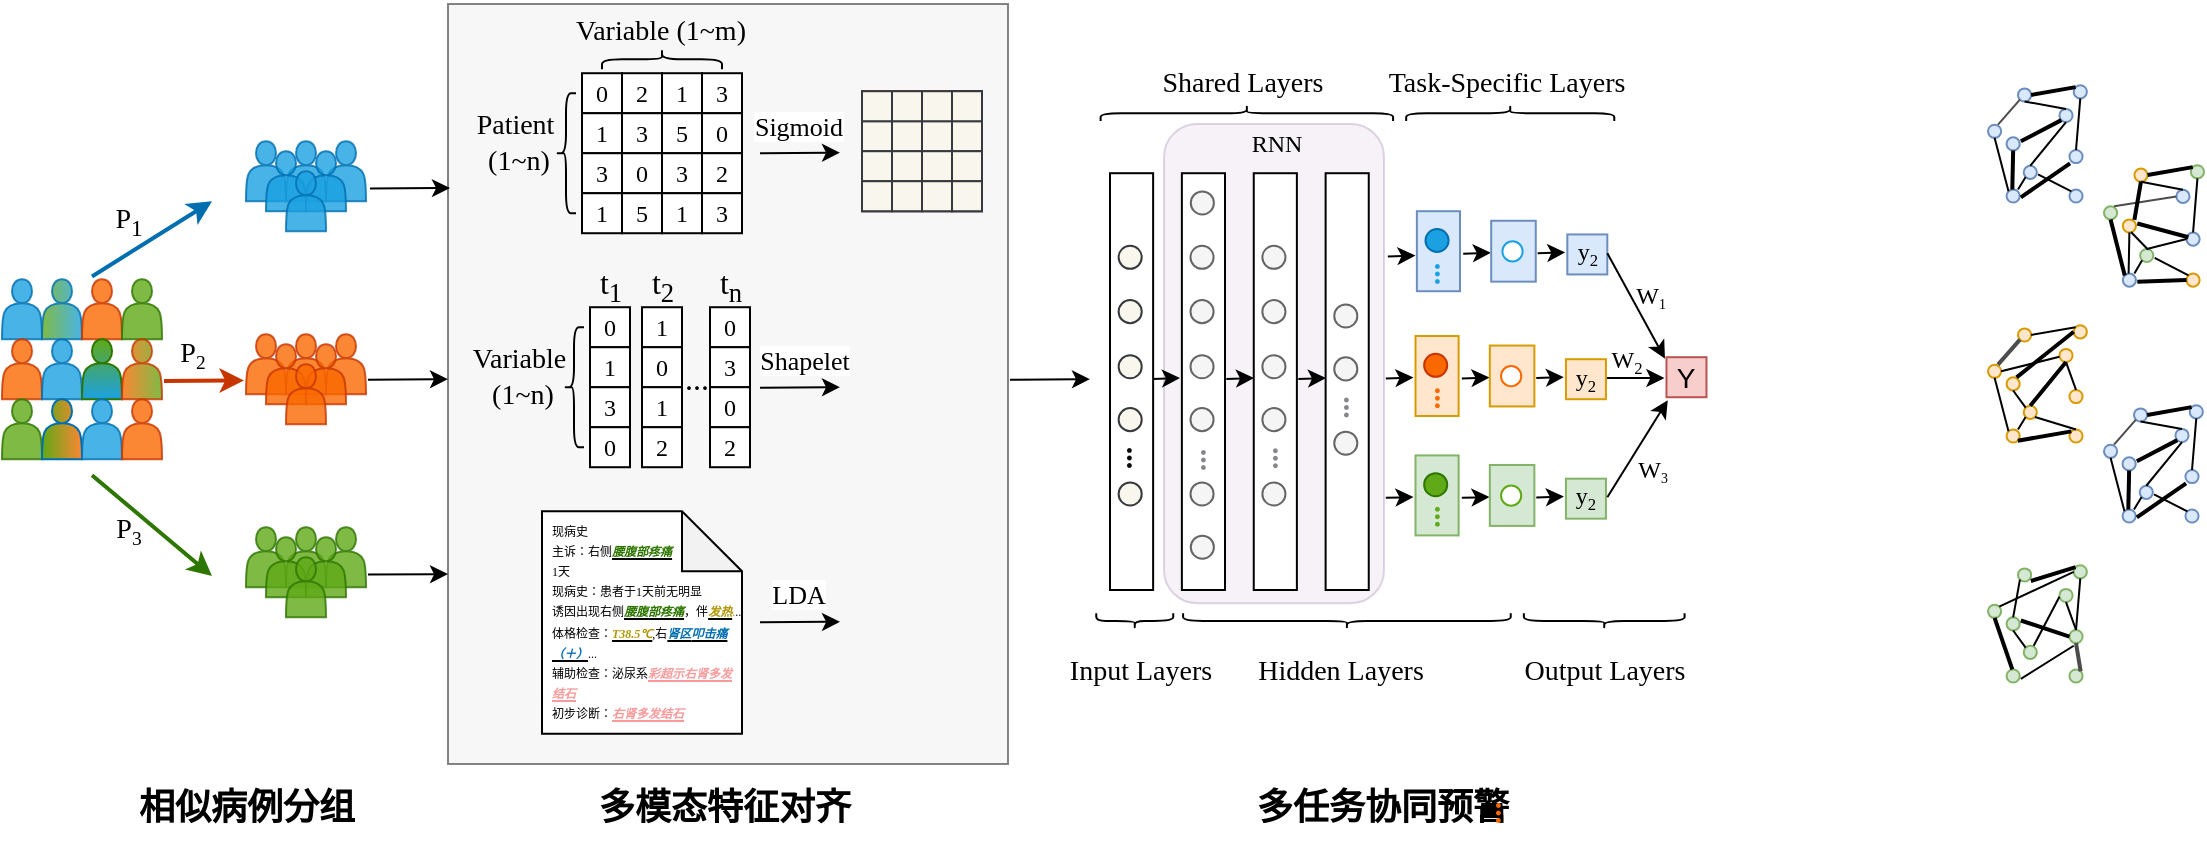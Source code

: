 <mxfile version="24.7.8">
  <diagram name="第 1 页" id="0Ec2PLDwrg9ha2cOhrA8">
    <mxGraphModel dx="646" dy="490" grid="1" gridSize="10" guides="1" tooltips="1" connect="1" arrows="1" fold="1" page="1" pageScale="1" pageWidth="1169" pageHeight="827" math="0" shadow="0">
      <root>
        <mxCell id="0" />
        <mxCell id="1" parent="0" />
        <mxCell id="I_1CauUJUONfPGQjCN1W-705" value="" style="rounded=1;whiteSpace=wrap;html=1;gradientDirection=radial;opacity=30;fillStyle=solid;fillColor=#e1d5e7;strokeColor=#9673a6;container=0;" vertex="1" parent="1">
          <mxGeometry x="628" y="194" width="110" height="239.61" as="geometry" />
        </mxCell>
        <mxCell id="I_1CauUJUONfPGQjCN1W-775" value="" style="rounded=0;whiteSpace=wrap;html=1;opacity=80;fillColor=#f5f5f5;fontColor=#333333;strokeColor=#666666;" vertex="1" parent="1">
          <mxGeometry x="270" y="134" width="280" height="380" as="geometry" />
        </mxCell>
        <mxCell id="I_1CauUJUONfPGQjCN1W-1" value="&lt;b style=&quot;font-family: 宋体;&quot;&gt;&lt;font style=&quot;font-size: 18px;&quot;&gt;相似病例分组&lt;/font&gt;&lt;/b&gt;" style="text;html=1;align=center;verticalAlign=middle;resizable=0;points=[];autosize=1;strokeColor=none;fillColor=none;" vertex="1" parent="1">
          <mxGeometry x="104" y="516" width="130" height="40" as="geometry" />
        </mxCell>
        <mxCell id="I_1CauUJUONfPGQjCN1W-2" value="&lt;font size=&quot;1&quot; face=&quot;宋体&quot;&gt;&lt;b style=&quot;font-size: 18px;&quot;&gt;多模态特征对齐&lt;/b&gt;&lt;/font&gt;" style="text;html=1;align=center;verticalAlign=middle;resizable=0;points=[];autosize=1;strokeColor=none;fillColor=none;" vertex="1" parent="1">
          <mxGeometry x="333" y="516" width="150" height="40" as="geometry" />
        </mxCell>
        <mxCell id="I_1CauUJUONfPGQjCN1W-3" value="&lt;font size=&quot;1&quot; face=&quot;宋体&quot;&gt;&lt;b style=&quot;font-size: 18px;&quot;&gt;多任务协同预警&lt;/b&gt;&lt;/font&gt;" style="text;html=1;align=center;verticalAlign=middle;resizable=0;points=[];autosize=1;strokeColor=none;fillColor=none;" vertex="1" parent="1">
          <mxGeometry x="662.31" y="516" width="150" height="40" as="geometry" />
        </mxCell>
        <mxCell id="I_1CauUJUONfPGQjCN1W-113" value="" style="group;fontFamily=Times New Roman;" vertex="1" connectable="0" parent="1">
          <mxGeometry x="401" y="285.61" width="20" height="80" as="geometry" />
        </mxCell>
        <mxCell id="I_1CauUJUONfPGQjCN1W-114" value="0" style="rounded=0;whiteSpace=wrap;html=1;fontFamily=Times New Roman;" vertex="1" parent="I_1CauUJUONfPGQjCN1W-113">
          <mxGeometry width="20" height="20" as="geometry" />
        </mxCell>
        <mxCell id="I_1CauUJUONfPGQjCN1W-115" value="3" style="rounded=0;whiteSpace=wrap;html=1;fontFamily=Times New Roman;" vertex="1" parent="I_1CauUJUONfPGQjCN1W-113">
          <mxGeometry y="20" width="20" height="20" as="geometry" />
        </mxCell>
        <mxCell id="I_1CauUJUONfPGQjCN1W-116" value="0" style="rounded=0;whiteSpace=wrap;html=1;fontFamily=Times New Roman;" vertex="1" parent="I_1CauUJUONfPGQjCN1W-113">
          <mxGeometry y="40" width="20" height="20" as="geometry" />
        </mxCell>
        <mxCell id="I_1CauUJUONfPGQjCN1W-117" value="2" style="rounded=0;whiteSpace=wrap;html=1;fontFamily=Times New Roman;" vertex="1" parent="I_1CauUJUONfPGQjCN1W-113">
          <mxGeometry y="60" width="20" height="20" as="geometry" />
        </mxCell>
        <mxCell id="I_1CauUJUONfPGQjCN1W-86" value="0" style="rounded=0;whiteSpace=wrap;html=1;fontFamily=Times New Roman;" vertex="1" parent="1">
          <mxGeometry x="341" y="285.61" width="20" height="20" as="geometry" />
        </mxCell>
        <mxCell id="I_1CauUJUONfPGQjCN1W-100" value="1" style="rounded=0;whiteSpace=wrap;html=1;fontFamily=Times New Roman;" vertex="1" parent="1">
          <mxGeometry x="341" y="305.61" width="20" height="20" as="geometry" />
        </mxCell>
        <mxCell id="I_1CauUJUONfPGQjCN1W-101" value="3" style="rounded=0;whiteSpace=wrap;html=1;fontFamily=Times New Roman;" vertex="1" parent="1">
          <mxGeometry x="341" y="325.61" width="20" height="20" as="geometry" />
        </mxCell>
        <mxCell id="I_1CauUJUONfPGQjCN1W-102" value="0" style="rounded=0;whiteSpace=wrap;html=1;fontFamily=Times New Roman;" vertex="1" parent="1">
          <mxGeometry x="341" y="345.61" width="20" height="20" as="geometry" />
        </mxCell>
        <mxCell id="I_1CauUJUONfPGQjCN1W-108" value="" style="group;fontFamily=Times New Roman;" vertex="1" connectable="0" parent="1">
          <mxGeometry x="367" y="285.61" width="20" height="80" as="geometry" />
        </mxCell>
        <mxCell id="I_1CauUJUONfPGQjCN1W-109" value="1" style="rounded=0;whiteSpace=wrap;html=1;fontFamily=Times New Roman;" vertex="1" parent="I_1CauUJUONfPGQjCN1W-108">
          <mxGeometry width="20" height="20" as="geometry" />
        </mxCell>
        <mxCell id="I_1CauUJUONfPGQjCN1W-110" value="0" style="rounded=0;whiteSpace=wrap;html=1;fontFamily=Times New Roman;" vertex="1" parent="I_1CauUJUONfPGQjCN1W-108">
          <mxGeometry y="20" width="20" height="20" as="geometry" />
        </mxCell>
        <mxCell id="I_1CauUJUONfPGQjCN1W-111" value="1" style="rounded=0;whiteSpace=wrap;html=1;fontFamily=Times New Roman;" vertex="1" parent="I_1CauUJUONfPGQjCN1W-108">
          <mxGeometry y="40" width="20" height="20" as="geometry" />
        </mxCell>
        <mxCell id="I_1CauUJUONfPGQjCN1W-112" value="2" style="rounded=0;whiteSpace=wrap;html=1;fontFamily=Times New Roman;" vertex="1" parent="I_1CauUJUONfPGQjCN1W-108">
          <mxGeometry y="60" width="20" height="20" as="geometry" />
        </mxCell>
        <mxCell id="I_1CauUJUONfPGQjCN1W-122" value="&lt;font style=&quot;font-size: 16px;&quot; face=&quot;Times New Roman&quot;&gt;t&lt;sub&gt;1&lt;/sub&gt;&lt;/font&gt;" style="text;html=1;align=center;verticalAlign=middle;resizable=0;points=[];autosize=1;strokeColor=none;fillColor=none;" vertex="1" parent="1">
          <mxGeometry x="336" y="254.61" width="30" height="40" as="geometry" />
        </mxCell>
        <mxCell id="I_1CauUJUONfPGQjCN1W-123" value="&lt;font style=&quot;font-size: 16px;&quot;&gt;&lt;font style=&quot;font-size: 16px;&quot; face=&quot;Times New Roman&quot;&gt;t&lt;/font&gt;&lt;font style=&quot;font-size: 16px;&quot; face=&quot;Times New Roman&quot;&gt;&lt;sub style=&quot;&quot;&gt;2&lt;/sub&gt;&lt;/font&gt;&lt;/font&gt;" style="text;html=1;align=center;verticalAlign=middle;resizable=0;points=[];autosize=1;strokeColor=none;fillColor=none;" vertex="1" parent="1">
          <mxGeometry x="362" y="254.61" width="30" height="40" as="geometry" />
        </mxCell>
        <mxCell id="I_1CauUJUONfPGQjCN1W-124" value="&lt;font style=&quot;font-size: 16px;&quot;&gt;&lt;font style=&quot;font-size: 16px;&quot; face=&quot;Times New Roman&quot;&gt;t&lt;/font&gt;&lt;font style=&quot;font-size: 16px;&quot; face=&quot;Times New Roman&quot;&gt;&lt;sub style=&quot;&quot;&gt;n&lt;/sub&gt;&lt;/font&gt;&lt;/font&gt;" style="text;html=1;align=center;verticalAlign=middle;resizable=0;points=[];autosize=1;strokeColor=none;fillColor=none;" vertex="1" parent="1">
          <mxGeometry x="396" y="254.61" width="30" height="40" as="geometry" />
        </mxCell>
        <mxCell id="I_1CauUJUONfPGQjCN1W-125" value="&lt;font face=&quot;Times New Roman&quot;&gt;&lt;span style=&quot;font-size: 16px;&quot;&gt;...&lt;/span&gt;&lt;/font&gt;" style="text;html=1;align=center;verticalAlign=middle;resizable=0;points=[];autosize=1;strokeColor=none;fillColor=none;" vertex="1" parent="1">
          <mxGeometry x="374" y="305.61" width="40" height="30" as="geometry" />
        </mxCell>
        <mxCell id="I_1CauUJUONfPGQjCN1W-19" value="" style="shape=note;whiteSpace=wrap;html=1;backgroundOutline=1;darkOpacity=0.05;" vertex="1" parent="1">
          <mxGeometry x="317" y="387.61" width="100" height="111.22" as="geometry" />
        </mxCell>
        <mxCell id="I_1CauUJUONfPGQjCN1W-18" value="&lt;p style=&quot;margin-top: 0pt; margin-bottom: 0pt; margin-left: 0in; direction: ltr; unicode-bidi: embed; line-height: 170%; font-size: 6px;&quot;&gt;&lt;font face=&quot;宋体&quot; style=&quot;font-size: 6px;&quot;&gt;现病史&lt;/font&gt;&lt;/p&gt;&lt;p style=&quot;margin-top: 0pt; margin-bottom: 0pt; margin-left: 0in; direction: ltr; unicode-bidi: embed; line-height: 170%; font-size: 6px;&quot;&gt;&lt;font style=&quot;font-family: Srst9OHECPt7wxaIHF3h; background-color: initial;&quot;&gt;主诉：&lt;/font&gt;&lt;span style=&quot;font-family: Srst9OHECPt7wxaIHF3h; background-color: initial;&quot;&gt;右侧&lt;u&gt;&lt;b&gt;&lt;i&gt;&lt;font color=&quot;#2d7600&quot;&gt;腰腹部疼痛&lt;/font&gt;&lt;/i&gt;&lt;/b&gt;&lt;/u&gt;&lt;/span&gt;&lt;/p&gt;&lt;p style=&quot;margin-top: 0pt; margin-bottom: 0pt; margin-left: 0in; direction: ltr; unicode-bidi: embed; line-height: 170%; font-size: 6px;&quot;&gt;&lt;span style=&quot;font-family: Srst9OHECPt7wxaIHF3h; background-color: initial;&quot;&gt;1天&lt;/span&gt;&lt;br&gt;&lt;/p&gt;&lt;p style=&quot;margin-top: 0pt; margin-bottom: 0pt; margin-left: 0in; direction: ltr; unicode-bidi: embed; line-height: 170%; font-size: 6px;&quot;&gt;&lt;font face=&quot;Srst9OHECPt7wxaIHF3h&quot; style=&quot;font-size: 6px;&quot;&gt;&lt;font style=&quot;font-size: 6px;&quot;&gt;现病史：&lt;/font&gt;&lt;span style=&quot;background-color: initial;&quot;&gt;&lt;font style=&quot;font-size: 6px;&quot;&gt;患者于1天前无明显&lt;/font&gt;&lt;/span&gt;&lt;/font&gt;&lt;/p&gt;&lt;p style=&quot;margin-top: 0pt; margin-bottom: 0pt; margin-left: 0in; direction: ltr; unicode-bidi: embed; line-height: 170%; font-size: 6px;&quot;&gt;&lt;span style=&quot;background-color: initial;&quot;&gt;&lt;font face=&quot;Srst9OHECPt7wxaIHF3h&quot; style=&quot;font-size: 6px;&quot;&gt;诱因出现右侧&lt;i style=&quot;&quot;&gt;&lt;u style=&quot;&quot;&gt;&lt;b style=&quot;&quot;&gt;&lt;font style=&quot;font-size: 6px;&quot; color=&quot;#2d7600&quot;&gt;腰腹部疼痛&lt;/font&gt;&lt;/b&gt;&lt;/u&gt;&lt;/i&gt;，&lt;/font&gt;&lt;/span&gt;&lt;span style=&quot;font-family: Srst9OHECPt7wxaIHF3h; background-color: initial;&quot;&gt;伴&lt;i&gt;&lt;b&gt;&lt;u&gt;&lt;font color=&quot;#b09500&quot;&gt;发热&lt;/font&gt;&lt;/u&gt;&lt;/b&gt;&lt;/i&gt;&lt;/span&gt;&lt;span style=&quot;font-family: Srst9OHECPt7wxaIHF3h; background-color: initial;&quot;&gt;&lt;font color=&quot;#b09500&quot;&gt;.&lt;/font&gt;..&lt;/span&gt;&lt;/p&gt;&lt;p style=&quot;margin-top: 0pt; margin-bottom: 0pt; margin-left: 0in; direction: ltr; unicode-bidi: embed; line-height: 170%; font-size: 6px;&quot;&gt;&lt;font face=&quot;Srst9OHECPt7wxaIHF3h&quot; style=&quot;font-size: 6px;&quot;&gt;&lt;font style=&quot;background-color: initial; font-size: 6px;&quot;&gt;体格检查：&lt;/font&gt;&lt;span style=&quot;background-color: initial;&quot;&gt;&lt;font style=&quot;font-size: 6px;&quot;&gt;&lt;i style=&quot;&quot;&gt;&lt;u style=&quot;&quot;&gt;&lt;b style=&quot;&quot;&gt;&lt;font style=&quot;font-size: 6px;&quot; color=&quot;#b09500&quot;&gt;T38.5℃&lt;/font&gt;&lt;/b&gt;&lt;/u&gt;&lt;/i&gt;,&lt;/font&gt;&lt;/span&gt;&lt;span style=&quot;background-color: initial;&quot;&gt;&lt;font style=&quot;font-size: 6px;&quot;&gt;右&lt;b style=&quot;&quot;&gt;&lt;i style=&quot;&quot;&gt;&lt;u style=&quot;&quot;&gt;&lt;font style=&quot;font-size: 6px;&quot; color=&quot;#006eaf&quot;&gt;肾区&lt;/font&gt;&lt;/u&gt;&lt;/i&gt;&lt;/b&gt;&lt;/font&gt;&lt;/span&gt;&lt;/font&gt;&lt;b style=&quot;font-family: Srst9OHECPt7wxaIHF3h; background-color: initial;&quot;&gt;&lt;i&gt;&lt;u&gt;&lt;font color=&quot;#006eaf&quot;&gt;叩击痛&lt;/font&gt;&lt;/u&gt;&lt;/i&gt;&lt;/b&gt;&lt;/p&gt;&lt;p style=&quot;margin-top: 0pt; margin-bottom: 0pt; margin-left: 0in; direction: ltr; unicode-bidi: embed; line-height: 170%; font-size: 6px;&quot;&gt;&lt;b style=&quot;font-family: Srst9OHECPt7wxaIHF3h; background-color: initial;&quot;&gt;&lt;i&gt;&lt;u&gt;&lt;font color=&quot;#006eaf&quot;&gt;（＋）&lt;/font&gt;&lt;/u&gt;&lt;/i&gt;&lt;/b&gt;&lt;span style=&quot;font-family: Srst9OHECPt7wxaIHF3h; background-color: initial;&quot;&gt;...&lt;/span&gt;&lt;/p&gt;&lt;p style=&quot;margin-top: 0pt; margin-bottom: 0pt; margin-left: 0in; direction: ltr; unicode-bidi: embed; line-height: 170%; font-size: 6px;&quot;&gt;&lt;font face=&quot;Srst9OHECPt7wxaIHF3h&quot; style=&quot;font-size: 6px;&quot;&gt;&lt;font style=&quot;font-size: 6px;&quot;&gt;辅助检查：&lt;/font&gt;&lt;span style=&quot;background-color: initial;&quot;&gt;&lt;font style=&quot;font-size: 6px;&quot;&gt;泌尿系&lt;i style=&quot;&quot;&gt;&lt;b style=&quot;&quot;&gt;&lt;font style=&quot;font-size: 6px;&quot; color=&quot;#f99b9c&quot;&gt;&lt;u style=&quot;&quot;&gt;彩超示右肾&lt;/u&gt;&lt;/font&gt;&lt;/b&gt;&lt;/i&gt;&lt;/font&gt;&lt;/span&gt;&lt;/font&gt;&lt;i style=&quot;color: rgb(249, 155, 156); font-family: Srst9OHECPt7wxaIHF3h; background-color: initial;&quot;&gt;&lt;b&gt;&lt;u&gt;多发&lt;/u&gt;&lt;/b&gt;&lt;/i&gt;&lt;/p&gt;&lt;p style=&quot;margin-top: 0pt; margin-bottom: 0pt; margin-left: 0in; direction: ltr; unicode-bidi: embed; line-height: 170%; font-size: 6px;&quot;&gt;&lt;i style=&quot;color: rgb(249, 155, 156); font-family: Srst9OHECPt7wxaIHF3h; background-color: initial;&quot;&gt;&lt;b&gt;&lt;u&gt;结石&lt;/u&gt;&lt;/b&gt;&lt;/i&gt;&lt;/p&gt;&lt;p style=&quot;margin-top: 0pt; margin-bottom: 0pt; margin-left: 0in; direction: ltr; unicode-bidi: embed; line-height: 170%; font-size: 6px;&quot;&gt;&lt;font face=&quot;Srst9OHECPt7wxaIHF3h&quot; style=&quot;font-size: 6px;&quot;&gt;&lt;font style=&quot;font-size: 6px;&quot;&gt;初步诊断：&lt;/font&gt;&lt;span style=&quot;background-color: initial;&quot;&gt;&lt;font style=&quot;font-size: 6px;&quot; color=&quot;#f99a9a&quot;&gt;&lt;u style=&quot;&quot;&gt;&lt;i style=&quot;&quot;&gt;&lt;b style=&quot;&quot;&gt;右肾&lt;/b&gt;&lt;/i&gt;&lt;b style=&quot;&quot;&gt;&lt;i style=&quot;&quot;&gt;多发结石&lt;/i&gt;&lt;/b&gt;&lt;/u&gt;&lt;/font&gt;&lt;/span&gt;&lt;/font&gt;&lt;/p&gt;" style="text;html=1;align=left;verticalAlign=middle;resizable=0;points=[];autosize=1;strokeColor=none;fillColor=none;fontSize=7;" vertex="1" parent="1">
          <mxGeometry x="320" y="383.39" width="120" height="120" as="geometry" />
        </mxCell>
        <mxCell id="I_1CauUJUONfPGQjCN1W-227" value="" style="group;fillColor=#f9f7ed;strokeColor=#36393d;" vertex="1" connectable="0" parent="1">
          <mxGeometry x="477" y="177.61" width="60" height="60" as="geometry" />
        </mxCell>
        <mxCell id="I_1CauUJUONfPGQjCN1W-149" value="" style="group;fillColor=#fafafa;strokeColor=#b85450;" vertex="1" connectable="0" parent="I_1CauUJUONfPGQjCN1W-227">
          <mxGeometry width="15" height="60" as="geometry" />
        </mxCell>
        <mxCell id="I_1CauUJUONfPGQjCN1W-150" value="" style="rounded=0;whiteSpace=wrap;html=1;fillColor=#f9f7ed;strokeColor=#36393d;" vertex="1" parent="I_1CauUJUONfPGQjCN1W-149">
          <mxGeometry y="15" width="15" height="15" as="geometry" />
        </mxCell>
        <mxCell id="I_1CauUJUONfPGQjCN1W-151" value="" style="rounded=0;whiteSpace=wrap;html=1;fillColor=#f9f7ed;strokeColor=#36393d;" vertex="1" parent="I_1CauUJUONfPGQjCN1W-149">
          <mxGeometry y="30" width="15" height="15" as="geometry" />
        </mxCell>
        <mxCell id="I_1CauUJUONfPGQjCN1W-152" value="" style="rounded=0;whiteSpace=wrap;html=1;fillColor=#f9f7ed;strokeColor=#36393d;" vertex="1" parent="I_1CauUJUONfPGQjCN1W-149">
          <mxGeometry y="45" width="15" height="15" as="geometry" />
        </mxCell>
        <mxCell id="I_1CauUJUONfPGQjCN1W-153" value="" style="rounded=0;whiteSpace=wrap;html=1;fillColor=#f9f7ed;strokeColor=#36393d;" vertex="1" parent="I_1CauUJUONfPGQjCN1W-149">
          <mxGeometry width="15" height="15" as="geometry" />
        </mxCell>
        <mxCell id="I_1CauUJUONfPGQjCN1W-154" value="" style="group;fillColor=#fafafa;strokeColor=#b85450;" vertex="1" connectable="0" parent="I_1CauUJUONfPGQjCN1W-227">
          <mxGeometry x="15" width="15" height="60" as="geometry" />
        </mxCell>
        <mxCell id="I_1CauUJUONfPGQjCN1W-155" value="" style="rounded=0;whiteSpace=wrap;html=1;fillColor=#f9f7ed;strokeColor=#36393d;" vertex="1" parent="I_1CauUJUONfPGQjCN1W-154">
          <mxGeometry y="15" width="15" height="15" as="geometry" />
        </mxCell>
        <mxCell id="I_1CauUJUONfPGQjCN1W-156" value="" style="rounded=0;whiteSpace=wrap;html=1;fillColor=#f9f7ed;strokeColor=#36393d;" vertex="1" parent="I_1CauUJUONfPGQjCN1W-154">
          <mxGeometry y="30" width="15" height="15" as="geometry" />
        </mxCell>
        <mxCell id="I_1CauUJUONfPGQjCN1W-157" value="" style="rounded=0;whiteSpace=wrap;html=1;fillColor=#f9f7ed;strokeColor=#36393d;" vertex="1" parent="I_1CauUJUONfPGQjCN1W-154">
          <mxGeometry y="45" width="15" height="15" as="geometry" />
        </mxCell>
        <mxCell id="I_1CauUJUONfPGQjCN1W-158" value="" style="rounded=0;whiteSpace=wrap;html=1;fillColor=#f9f7ed;strokeColor=#36393d;" vertex="1" parent="I_1CauUJUONfPGQjCN1W-154">
          <mxGeometry width="15" height="15" as="geometry" />
        </mxCell>
        <mxCell id="I_1CauUJUONfPGQjCN1W-159" value="" style="group;fillColor=#fafafa;strokeColor=#b85450;" vertex="1" connectable="0" parent="I_1CauUJUONfPGQjCN1W-227">
          <mxGeometry x="30" width="15" height="60" as="geometry" />
        </mxCell>
        <mxCell id="I_1CauUJUONfPGQjCN1W-160" value="" style="rounded=0;whiteSpace=wrap;html=1;fillColor=#f9f7ed;strokeColor=#36393d;" vertex="1" parent="I_1CauUJUONfPGQjCN1W-159">
          <mxGeometry y="15" width="15" height="15" as="geometry" />
        </mxCell>
        <mxCell id="I_1CauUJUONfPGQjCN1W-161" value="" style="rounded=0;whiteSpace=wrap;html=1;fillColor=#f9f7ed;strokeColor=#36393d;" vertex="1" parent="I_1CauUJUONfPGQjCN1W-159">
          <mxGeometry y="30" width="15" height="15" as="geometry" />
        </mxCell>
        <mxCell id="I_1CauUJUONfPGQjCN1W-162" value="" style="rounded=0;whiteSpace=wrap;html=1;fillColor=#f9f7ed;strokeColor=#36393d;" vertex="1" parent="I_1CauUJUONfPGQjCN1W-159">
          <mxGeometry y="45" width="15" height="15" as="geometry" />
        </mxCell>
        <mxCell id="I_1CauUJUONfPGQjCN1W-163" value="" style="rounded=0;whiteSpace=wrap;html=1;fillColor=#f9f7ed;strokeColor=#36393d;" vertex="1" parent="I_1CauUJUONfPGQjCN1W-159">
          <mxGeometry width="15" height="15" as="geometry" />
        </mxCell>
        <mxCell id="I_1CauUJUONfPGQjCN1W-164" value="" style="group;fillColor=#f9f7ed;strokeColor=#36393d;" vertex="1" connectable="0" parent="I_1CauUJUONfPGQjCN1W-227">
          <mxGeometry x="45" width="15" height="60" as="geometry" />
        </mxCell>
        <mxCell id="I_1CauUJUONfPGQjCN1W-165" value="" style="rounded=0;whiteSpace=wrap;html=1;fillColor=#f9f7ed;strokeColor=#36393d;" vertex="1" parent="I_1CauUJUONfPGQjCN1W-164">
          <mxGeometry y="15" width="15" height="15" as="geometry" />
        </mxCell>
        <mxCell id="I_1CauUJUONfPGQjCN1W-166" value="" style="rounded=0;whiteSpace=wrap;html=1;fillColor=#f9f7ed;strokeColor=#36393d;" vertex="1" parent="I_1CauUJUONfPGQjCN1W-164">
          <mxGeometry y="30" width="15" height="15" as="geometry" />
        </mxCell>
        <mxCell id="I_1CauUJUONfPGQjCN1W-167" value="" style="rounded=0;whiteSpace=wrap;html=1;fillColor=#f9f7ed;strokeColor=#36393d;" vertex="1" parent="I_1CauUJUONfPGQjCN1W-164">
          <mxGeometry y="45" width="15" height="15" as="geometry" />
        </mxCell>
        <mxCell id="I_1CauUJUONfPGQjCN1W-168" value="" style="rounded=0;whiteSpace=wrap;html=1;fillColor=#f9f7ed;strokeColor=#36393d;" vertex="1" parent="I_1CauUJUONfPGQjCN1W-164">
          <mxGeometry width="15" height="15" as="geometry" />
        </mxCell>
        <mxCell id="I_1CauUJUONfPGQjCN1W-312" value="&lt;font style=&quot;font-size: 14px;&quot; face=&quot;Times New Roman&quot;&gt;Patient&amp;nbsp;&lt;/font&gt;&lt;div style=&quot;font-size: 14px;&quot;&gt;&lt;font style=&quot;font-size: 14px;&quot; face=&quot;Times New Roman&quot;&gt;(1~n)&lt;/font&gt;&lt;/div&gt;" style="text;html=1;align=center;verticalAlign=middle;resizable=0;points=[];autosize=1;strokeColor=none;fillColor=none;" vertex="1" parent="1">
          <mxGeometry x="270" y="178.61" width="70" height="50" as="geometry" />
        </mxCell>
        <mxCell id="I_1CauUJUONfPGQjCN1W-314" value="" style="shape=curlyBracket;whiteSpace=wrap;html=1;rounded=1;labelPosition=left;verticalLabelPosition=middle;align=right;verticalAlign=middle;rotation=0;" vertex="1" parent="1">
          <mxGeometry x="324" y="178.61" width="10" height="60" as="geometry" />
        </mxCell>
        <mxCell id="I_1CauUJUONfPGQjCN1W-319" value="" style="shape=curlyBracket;whiteSpace=wrap;html=1;rounded=1;labelPosition=left;verticalLabelPosition=middle;align=right;verticalAlign=middle;rotation=90;" vertex="1" parent="1">
          <mxGeometry x="372" y="131.61" width="10" height="60" as="geometry" />
        </mxCell>
        <mxCell id="I_1CauUJUONfPGQjCN1W-320" value="&lt;font style=&quot;font-size: 14px;&quot; face=&quot;Times New Roman&quot;&gt;Variable&amp;nbsp;&lt;/font&gt;&lt;span style=&quot;font-size: 14px; font-family: &amp;quot;Times New Roman&amp;quot;; background-color: initial;&quot;&gt;(1~m)&lt;/span&gt;" style="text;html=1;align=center;verticalAlign=middle;resizable=0;points=[];autosize=1;strokeColor=none;fillColor=none;" vertex="1" parent="1">
          <mxGeometry x="321" y="132.61" width="110" height="30" as="geometry" />
        </mxCell>
        <mxCell id="I_1CauUJUONfPGQjCN1W-322" value="&lt;span style=&quot;font-family: &amp;quot;Times New Roman&amp;quot;; font-size: 14px;&quot;&gt;Variable&lt;/span&gt;&lt;font style=&quot;font-size: 14px;&quot; face=&quot;Times New Roman&quot;&gt;&amp;nbsp;&lt;/font&gt;&lt;div style=&quot;font-size: 14px;&quot;&gt;&lt;font style=&quot;font-size: 14px;&quot; face=&quot;Times New Roman&quot;&gt;(1~n)&lt;/font&gt;&lt;/div&gt;" style="text;html=1;align=center;verticalAlign=middle;resizable=0;points=[];autosize=1;strokeColor=none;fillColor=none;" vertex="1" parent="1">
          <mxGeometry x="272" y="295.61" width="70" height="50" as="geometry" />
        </mxCell>
        <mxCell id="I_1CauUJUONfPGQjCN1W-323" value="" style="shape=curlyBracket;whiteSpace=wrap;html=1;rounded=1;labelPosition=left;verticalLabelPosition=middle;align=right;verticalAlign=middle;rotation=0;" vertex="1" parent="1">
          <mxGeometry x="328" y="295.61" width="10" height="60" as="geometry" />
        </mxCell>
        <mxCell id="I_1CauUJUONfPGQjCN1W-286" value="" style="group" vertex="1" connectable="0" parent="1">
          <mxGeometry x="357" y="168.61" width="33" height="100" as="geometry" />
        </mxCell>
        <mxCell id="I_1CauUJUONfPGQjCN1W-287" value="2" style="rounded=0;whiteSpace=wrap;html=1;fontFamily=Times New Roman;" vertex="1" parent="I_1CauUJUONfPGQjCN1W-286">
          <mxGeometry width="20" height="20" as="geometry" />
        </mxCell>
        <mxCell id="I_1CauUJUONfPGQjCN1W-288" value="3" style="rounded=0;whiteSpace=wrap;html=1;fontFamily=Times New Roman;" vertex="1" parent="I_1CauUJUONfPGQjCN1W-286">
          <mxGeometry y="20" width="20" height="20" as="geometry" />
        </mxCell>
        <mxCell id="I_1CauUJUONfPGQjCN1W-289" value="0" style="rounded=0;whiteSpace=wrap;html=1;fontFamily=Times New Roman;" vertex="1" parent="I_1CauUJUONfPGQjCN1W-286">
          <mxGeometry y="40" width="20" height="20" as="geometry" />
        </mxCell>
        <mxCell id="I_1CauUJUONfPGQjCN1W-290" value="5" style="rounded=0;whiteSpace=wrap;html=1;fontFamily=Times New Roman;" vertex="1" parent="I_1CauUJUONfPGQjCN1W-286">
          <mxGeometry y="60" width="20" height="20" as="geometry" />
        </mxCell>
        <mxCell id="I_1CauUJUONfPGQjCN1W-292" value="" style="group" vertex="1" connectable="0" parent="1">
          <mxGeometry x="377" y="176.61" width="20" height="120" as="geometry" />
        </mxCell>
        <mxCell id="I_1CauUJUONfPGQjCN1W-293" value="1" style="rounded=0;whiteSpace=wrap;html=1;fontFamily=Times New Roman;" vertex="1" parent="I_1CauUJUONfPGQjCN1W-292">
          <mxGeometry y="-8" width="20" height="20" as="geometry" />
        </mxCell>
        <mxCell id="I_1CauUJUONfPGQjCN1W-294" value="5" style="rounded=0;whiteSpace=wrap;html=1;fontFamily=Times New Roman;" vertex="1" parent="I_1CauUJUONfPGQjCN1W-292">
          <mxGeometry y="12" width="20" height="20" as="geometry" />
        </mxCell>
        <mxCell id="I_1CauUJUONfPGQjCN1W-295" value="3" style="rounded=0;whiteSpace=wrap;html=1;fontFamily=Times New Roman;" vertex="1" parent="I_1CauUJUONfPGQjCN1W-292">
          <mxGeometry y="32" width="20" height="20" as="geometry" />
        </mxCell>
        <mxCell id="I_1CauUJUONfPGQjCN1W-296" value="1" style="rounded=0;whiteSpace=wrap;html=1;fontFamily=Times New Roman;" vertex="1" parent="I_1CauUJUONfPGQjCN1W-292">
          <mxGeometry y="52" width="20" height="20" as="geometry" />
        </mxCell>
        <mxCell id="I_1CauUJUONfPGQjCN1W-298" value="" style="group" vertex="1" connectable="0" parent="1">
          <mxGeometry x="397" y="168.61" width="20" height="100" as="geometry" />
        </mxCell>
        <mxCell id="I_1CauUJUONfPGQjCN1W-299" value="3" style="rounded=0;whiteSpace=wrap;html=1;fontFamily=Times New Roman;" vertex="1" parent="I_1CauUJUONfPGQjCN1W-298">
          <mxGeometry width="20" height="20" as="geometry" />
        </mxCell>
        <mxCell id="I_1CauUJUONfPGQjCN1W-300" value="0" style="rounded=0;whiteSpace=wrap;html=1;fontFamily=Times New Roman;" vertex="1" parent="I_1CauUJUONfPGQjCN1W-298">
          <mxGeometry y="20" width="20" height="20" as="geometry" />
        </mxCell>
        <mxCell id="I_1CauUJUONfPGQjCN1W-301" value="2" style="rounded=0;whiteSpace=wrap;html=1;fontFamily=Times New Roman;" vertex="1" parent="I_1CauUJUONfPGQjCN1W-298">
          <mxGeometry y="40" width="20" height="20" as="geometry" />
        </mxCell>
        <mxCell id="I_1CauUJUONfPGQjCN1W-302" value="3" style="rounded=0;whiteSpace=wrap;html=1;fontFamily=Times New Roman;" vertex="1" parent="I_1CauUJUONfPGQjCN1W-298">
          <mxGeometry y="60" width="20" height="20" as="geometry" />
        </mxCell>
        <mxCell id="I_1CauUJUONfPGQjCN1W-275" value="0" style="rounded=0;whiteSpace=wrap;html=1;fontFamily=Times New Roman;" vertex="1" parent="1">
          <mxGeometry x="337" y="168.61" width="20" height="20" as="geometry" />
        </mxCell>
        <mxCell id="I_1CauUJUONfPGQjCN1W-276" value="1" style="rounded=0;whiteSpace=wrap;html=1;fontFamily=Times New Roman;" vertex="1" parent="1">
          <mxGeometry x="337" y="188.61" width="20" height="20" as="geometry" />
        </mxCell>
        <mxCell id="I_1CauUJUONfPGQjCN1W-277" value="3" style="rounded=0;whiteSpace=wrap;html=1;fontFamily=Times New Roman;" vertex="1" parent="1">
          <mxGeometry x="337" y="208.61" width="20" height="20" as="geometry" />
        </mxCell>
        <mxCell id="I_1CauUJUONfPGQjCN1W-278" value="1" style="rounded=0;whiteSpace=wrap;html=1;fontFamily=Times New Roman;" vertex="1" parent="1">
          <mxGeometry x="337" y="228.61" width="20" height="20" as="geometry" />
        </mxCell>
        <mxCell id="I_1CauUJUONfPGQjCN1W-325" value="" style="endArrow=classic;html=1;rounded=0;entryX=0;entryY=0.25;entryDx=0;entryDy=0;" edge="1" parent="1">
          <mxGeometry width="50" height="50" relative="1" as="geometry">
            <mxPoint x="426" y="208.61" as="sourcePoint" />
            <mxPoint x="466" y="208.36" as="targetPoint" />
          </mxGeometry>
        </mxCell>
        <mxCell id="I_1CauUJUONfPGQjCN1W-326" value="&lt;font face=&quot;Times New Roman&quot; style=&quot;font-size: 13px;&quot;&gt;Sigmoid&lt;/font&gt;" style="edgeLabel;html=1;align=center;verticalAlign=middle;resizable=0;points=[];" vertex="1" connectable="0" parent="I_1CauUJUONfPGQjCN1W-325">
          <mxGeometry x="-0.222" y="9" relative="1" as="geometry">
            <mxPoint x="3" y="-5" as="offset" />
          </mxGeometry>
        </mxCell>
        <mxCell id="I_1CauUJUONfPGQjCN1W-328" value="" style="endArrow=classic;html=1;rounded=0;entryX=0;entryY=0.25;entryDx=0;entryDy=0;" edge="1" parent="1">
          <mxGeometry width="50" height="50" relative="1" as="geometry">
            <mxPoint x="426" y="325.86" as="sourcePoint" />
            <mxPoint x="466" y="325.61" as="targetPoint" />
          </mxGeometry>
        </mxCell>
        <mxCell id="I_1CauUJUONfPGQjCN1W-329" value="&lt;font face=&quot;Times New Roman&quot;&gt;&lt;span style=&quot;font-size: 13px;&quot;&gt;Shapelet&lt;/span&gt;&lt;/font&gt;" style="edgeLabel;html=1;align=center;verticalAlign=middle;resizable=0;points=[];" vertex="1" connectable="0" parent="I_1CauUJUONfPGQjCN1W-328">
          <mxGeometry x="-0.222" y="9" relative="1" as="geometry">
            <mxPoint x="6" y="-5" as="offset" />
          </mxGeometry>
        </mxCell>
        <mxCell id="I_1CauUJUONfPGQjCN1W-330" value="" style="endArrow=classic;html=1;rounded=0;entryX=0;entryY=0.25;entryDx=0;entryDy=0;" edge="1" parent="1">
          <mxGeometry width="50" height="50" relative="1" as="geometry">
            <mxPoint x="426" y="443.14" as="sourcePoint" />
            <mxPoint x="466" y="442.89" as="targetPoint" />
          </mxGeometry>
        </mxCell>
        <mxCell id="I_1CauUJUONfPGQjCN1W-331" value="&lt;font style=&quot;font-size: 13px;&quot; face=&quot;Times New Roman&quot;&gt;LDA&lt;/font&gt;" style="edgeLabel;html=1;align=center;verticalAlign=middle;resizable=0;points=[];" vertex="1" connectable="0" parent="I_1CauUJUONfPGQjCN1W-330">
          <mxGeometry x="-0.222" y="9" relative="1" as="geometry">
            <mxPoint x="3" y="-5" as="offset" />
          </mxGeometry>
        </mxCell>
        <mxCell id="I_1CauUJUONfPGQjCN1W-420" value="" style="group" vertex="1" connectable="0" parent="1">
          <mxGeometry x="1040" y="294.61" width="50" height="60" as="geometry" />
        </mxCell>
        <mxCell id="I_1CauUJUONfPGQjCN1W-393" value="" style="group" vertex="1" connectable="0" parent="I_1CauUJUONfPGQjCN1W-420">
          <mxGeometry width="50" height="60" as="geometry" />
        </mxCell>
        <mxCell id="I_1CauUJUONfPGQjCN1W-394" value="" style="ellipse;whiteSpace=wrap;html=1;aspect=fixed;fillColor=#ffe6cc;strokeColor=#d79b00;" vertex="1" parent="I_1CauUJUONfPGQjCN1W-393">
          <mxGeometry y="19.737" width="6.579" height="6.579" as="geometry" />
        </mxCell>
        <mxCell id="I_1CauUJUONfPGQjCN1W-395" value="" style="ellipse;whiteSpace=wrap;html=1;aspect=fixed;fillColor=#ffe6cc;strokeColor=#d79b00;" vertex="1" parent="I_1CauUJUONfPGQjCN1W-393">
          <mxGeometry x="9.286" y="26.053" width="6.579" height="6.579" as="geometry" />
        </mxCell>
        <mxCell id="I_1CauUJUONfPGQjCN1W-396" value="" style="ellipse;whiteSpace=wrap;html=1;aspect=fixed;fillColor=#ffe6cc;strokeColor=#d79b00;" vertex="1" parent="I_1CauUJUONfPGQjCN1W-393">
          <mxGeometry x="9.286" y="52.105" width="6.579" height="6.579" as="geometry" />
        </mxCell>
        <mxCell id="I_1CauUJUONfPGQjCN1W-397" value="" style="ellipse;whiteSpace=wrap;html=1;aspect=fixed;fillColor=#ffe6cc;strokeColor=#d79b00;" vertex="1" parent="I_1CauUJUONfPGQjCN1W-393">
          <mxGeometry x="17.857" y="40.263" width="6.579" height="6.579" as="geometry" />
        </mxCell>
        <mxCell id="I_1CauUJUONfPGQjCN1W-398" value="" style="ellipse;whiteSpace=wrap;html=1;aspect=fixed;fillColor=#ffe6cc;strokeColor=#d79b00;" vertex="1" parent="I_1CauUJUONfPGQjCN1W-393">
          <mxGeometry x="15" y="1.579" width="6.579" height="6.579" as="geometry" />
        </mxCell>
        <mxCell id="I_1CauUJUONfPGQjCN1W-399" value="" style="ellipse;whiteSpace=wrap;html=1;aspect=fixed;fillColor=#ffe6cc;strokeColor=#d79b00;" vertex="1" parent="I_1CauUJUONfPGQjCN1W-393">
          <mxGeometry x="35.714" y="11.842" width="6.579" height="6.579" as="geometry" />
        </mxCell>
        <mxCell id="I_1CauUJUONfPGQjCN1W-400" value="" style="ellipse;whiteSpace=wrap;html=1;aspect=fixed;fillColor=#ffe6cc;strokeColor=#d79b00;" vertex="1" parent="I_1CauUJUONfPGQjCN1W-393">
          <mxGeometry x="40.714" y="52.105" width="6.579" height="6.579" as="geometry" />
        </mxCell>
        <mxCell id="I_1CauUJUONfPGQjCN1W-402" value="" style="ellipse;whiteSpace=wrap;html=1;aspect=fixed;fillColor=#ffe6cc;strokeColor=#d79b00;" vertex="1" parent="I_1CauUJUONfPGQjCN1W-393">
          <mxGeometry x="42.857" width="6.579" height="6.579" as="geometry" />
        </mxCell>
        <mxCell id="I_1CauUJUONfPGQjCN1W-401" value="" style="ellipse;whiteSpace=wrap;html=1;aspect=fixed;fillColor=#ffe6cc;strokeColor=#d79b00;" vertex="1" parent="I_1CauUJUONfPGQjCN1W-393">
          <mxGeometry x="40.714" y="32.368" width="6.579" height="6.579" as="geometry" />
        </mxCell>
        <mxCell id="I_1CauUJUONfPGQjCN1W-403" value="" style="endArrow=none;html=1;rounded=0;entryX=0;entryY=1;entryDx=0;entryDy=0;strokeWidth=2;strokeColor=#4d4c4c;" edge="1" parent="I_1CauUJUONfPGQjCN1W-393" target="I_1CauUJUONfPGQjCN1W-398">
          <mxGeometry width="50" height="50" relative="1" as="geometry">
            <mxPoint x="5" y="19.737" as="sourcePoint" />
            <mxPoint x="12.857" y="8.684" as="targetPoint" />
          </mxGeometry>
        </mxCell>
        <mxCell id="I_1CauUJUONfPGQjCN1W-404" value="" style="endArrow=none;html=1;rounded=0;entryX=0;entryY=0;entryDx=0;entryDy=0;exitX=0.5;exitY=1;exitDx=0;exitDy=0;" edge="1" parent="I_1CauUJUONfPGQjCN1W-393" source="I_1CauUJUONfPGQjCN1W-394" target="I_1CauUJUONfPGQjCN1W-396">
          <mxGeometry width="50" height="50" relative="1" as="geometry">
            <mxPoint x="5.714" y="32.368" as="sourcePoint" />
            <mxPoint x="41.429" y="-13.421" as="targetPoint" />
          </mxGeometry>
        </mxCell>
        <mxCell id="I_1CauUJUONfPGQjCN1W-406" value="" style="endArrow=none;html=1;rounded=0;exitX=0;exitY=1;exitDx=0;exitDy=0;" edge="1" parent="I_1CauUJUONfPGQjCN1W-393" source="I_1CauUJUONfPGQjCN1W-397">
          <mxGeometry width="50" height="50" relative="1" as="geometry">
            <mxPoint x="46.429" y="43.421" as="sourcePoint" />
            <mxPoint x="15" y="52.105" as="targetPoint" />
          </mxGeometry>
        </mxCell>
        <mxCell id="I_1CauUJUONfPGQjCN1W-407" value="" style="endArrow=none;html=1;rounded=0;exitX=0.5;exitY=0;exitDx=0;exitDy=0;entryX=0.5;entryY=1;entryDx=0;entryDy=0;strokeWidth=2;" edge="1" parent="I_1CauUJUONfPGQjCN1W-393" source="I_1CauUJUONfPGQjCN1W-397" target="I_1CauUJUONfPGQjCN1W-399">
          <mxGeometry width="50" height="50" relative="1" as="geometry">
            <mxPoint x="56.429" y="31.579" as="sourcePoint" />
            <mxPoint x="25" y="40.263" as="targetPoint" />
          </mxGeometry>
        </mxCell>
        <mxCell id="I_1CauUJUONfPGQjCN1W-408" value="" style="endArrow=none;html=1;rounded=0;exitX=0;exitY=0;exitDx=0;exitDy=0;strokeWidth=2;entryX=1;entryY=1;entryDx=0;entryDy=0;" edge="1" parent="I_1CauUJUONfPGQjCN1W-393" source="I_1CauUJUONfPGQjCN1W-400" target="I_1CauUJUONfPGQjCN1W-396">
          <mxGeometry width="50" height="50" relative="1" as="geometry">
            <mxPoint x="56.429" y="35.921" as="sourcePoint" />
            <mxPoint x="25" y="44.605" as="targetPoint" />
          </mxGeometry>
        </mxCell>
        <mxCell id="I_1CauUJUONfPGQjCN1W-411" value="" style="endArrow=none;html=1;rounded=0;entryX=0;entryY=0;entryDx=0;entryDy=0;exitX=1;exitY=0.5;exitDx=0;exitDy=0;strokeWidth=1;" edge="1" parent="I_1CauUJUONfPGQjCN1W-393" source="I_1CauUJUONfPGQjCN1W-398" target="I_1CauUJUONfPGQjCN1W-402">
          <mxGeometry width="50" height="50" relative="1" as="geometry">
            <mxPoint x="27.143" y="5.526" as="sourcePoint" />
            <mxPoint x="11.429" y="26.053" as="targetPoint" />
          </mxGeometry>
        </mxCell>
        <mxCell id="I_1CauUJUONfPGQjCN1W-412" value="" style="endArrow=none;html=1;rounded=0;entryX=0.5;entryY=1;entryDx=0;entryDy=0;strokeWidth=1;exitX=0;exitY=0;exitDx=0;exitDy=0;" edge="1" parent="I_1CauUJUONfPGQjCN1W-393" target="I_1CauUJUONfPGQjCN1W-395" source="I_1CauUJUONfPGQjCN1W-397">
          <mxGeometry width="50" height="50" relative="1" as="geometry">
            <mxPoint x="12.143" y="52.105" as="sourcePoint" />
            <mxPoint x="47.857" y="12.632" as="targetPoint" />
          </mxGeometry>
        </mxCell>
        <mxCell id="I_1CauUJUONfPGQjCN1W-416" value="" style="endArrow=none;html=1;rounded=0;entryX=0;entryY=0.5;entryDx=0;entryDy=0;strokeWidth=2;" edge="1" parent="I_1CauUJUONfPGQjCN1W-393" target="I_1CauUJUONfPGQjCN1W-402">
          <mxGeometry width="50" height="50" relative="1" as="geometry">
            <mxPoint x="14.286" y="26.053" as="sourcePoint" />
            <mxPoint x="50" y="-13.421" as="targetPoint" />
          </mxGeometry>
        </mxCell>
        <mxCell id="I_1CauUJUONfPGQjCN1W-418" value="" style="endArrow=none;html=1;rounded=0;entryX=0.5;entryY=0;entryDx=0;entryDy=0;exitX=0.5;exitY=1;exitDx=0;exitDy=0;" edge="1" parent="I_1CauUJUONfPGQjCN1W-393" source="I_1CauUJUONfPGQjCN1W-399" target="I_1CauUJUONfPGQjCN1W-401">
          <mxGeometry width="50" height="50" relative="1" as="geometry">
            <mxPoint x="42.857" y="78.947" as="sourcePoint" />
            <mxPoint x="78.571" y="39.474" as="targetPoint" />
          </mxGeometry>
        </mxCell>
        <mxCell id="I_1CauUJUONfPGQjCN1W-419" value="" style="endArrow=none;html=1;rounded=0;entryX=0.5;entryY=0;entryDx=0;entryDy=0;exitX=1;exitY=1;exitDx=0;exitDy=0;" edge="1" parent="I_1CauUJUONfPGQjCN1W-393" source="I_1CauUJUONfPGQjCN1W-397" target="I_1CauUJUONfPGQjCN1W-400">
          <mxGeometry width="50" height="50" relative="1" as="geometry">
            <mxPoint x="44.286" y="39.474" as="sourcePoint" />
            <mxPoint x="64.286" y="7.105" as="targetPoint" />
          </mxGeometry>
        </mxCell>
        <mxCell id="I_1CauUJUONfPGQjCN1W-415" value="" style="endArrow=none;html=1;rounded=0;exitX=1;exitY=0.5;exitDx=0;exitDy=0;" edge="1" parent="I_1CauUJUONfPGQjCN1W-420" source="I_1CauUJUONfPGQjCN1W-394">
          <mxGeometry width="50" height="50" relative="1" as="geometry">
            <mxPoint x="42.857" y="78.947" as="sourcePoint" />
            <mxPoint x="35.714" y="15.789" as="targetPoint" />
          </mxGeometry>
        </mxCell>
        <mxCell id="I_1CauUJUONfPGQjCN1W-421" value="" style="group" vertex="1" connectable="0" parent="1">
          <mxGeometry x="1040" y="414.61" width="50" height="60" as="geometry" />
        </mxCell>
        <mxCell id="I_1CauUJUONfPGQjCN1W-423" value="" style="ellipse;whiteSpace=wrap;html=1;aspect=fixed;fillColor=#d5e8d4;strokeColor=#82b366;" vertex="1" parent="I_1CauUJUONfPGQjCN1W-421">
          <mxGeometry y="19.737" width="6.579" height="6.579" as="geometry" />
        </mxCell>
        <mxCell id="I_1CauUJUONfPGQjCN1W-424" value="" style="ellipse;whiteSpace=wrap;html=1;aspect=fixed;fillColor=#d5e8d4;strokeColor=#82b366;" vertex="1" parent="I_1CauUJUONfPGQjCN1W-421">
          <mxGeometry x="9.286" y="26.053" width="6.579" height="6.579" as="geometry" />
        </mxCell>
        <mxCell id="I_1CauUJUONfPGQjCN1W-425" value="" style="ellipse;whiteSpace=wrap;html=1;aspect=fixed;fillColor=#d5e8d4;strokeColor=#82b366;" vertex="1" parent="I_1CauUJUONfPGQjCN1W-421">
          <mxGeometry x="9.286" y="52.105" width="6.579" height="6.579" as="geometry" />
        </mxCell>
        <mxCell id="I_1CauUJUONfPGQjCN1W-426" value="" style="ellipse;whiteSpace=wrap;html=1;aspect=fixed;fillColor=#d5e8d4;strokeColor=#82b366;" vertex="1" parent="I_1CauUJUONfPGQjCN1W-421">
          <mxGeometry x="17.857" y="40.263" width="6.579" height="6.579" as="geometry" />
        </mxCell>
        <mxCell id="I_1CauUJUONfPGQjCN1W-427" value="" style="ellipse;whiteSpace=wrap;html=1;aspect=fixed;fillColor=#d5e8d4;strokeColor=#82b366;" vertex="1" parent="I_1CauUJUONfPGQjCN1W-421">
          <mxGeometry x="15" y="1.579" width="6.579" height="6.579" as="geometry" />
        </mxCell>
        <mxCell id="I_1CauUJUONfPGQjCN1W-428" value="" style="ellipse;whiteSpace=wrap;html=1;aspect=fixed;fillColor=#d5e8d4;strokeColor=#82b366;" vertex="1" parent="I_1CauUJUONfPGQjCN1W-421">
          <mxGeometry x="35.714" y="11.842" width="6.579" height="6.579" as="geometry" />
        </mxCell>
        <mxCell id="I_1CauUJUONfPGQjCN1W-429" value="" style="ellipse;whiteSpace=wrap;html=1;aspect=fixed;fillColor=#d5e8d4;strokeColor=#82b366;" vertex="1" parent="I_1CauUJUONfPGQjCN1W-421">
          <mxGeometry x="40.714" y="52.105" width="6.579" height="6.579" as="geometry" />
        </mxCell>
        <mxCell id="I_1CauUJUONfPGQjCN1W-430" value="" style="ellipse;whiteSpace=wrap;html=1;aspect=fixed;fillColor=#d5e8d4;strokeColor=#82b366;" vertex="1" parent="I_1CauUJUONfPGQjCN1W-421">
          <mxGeometry x="42.857" width="6.579" height="6.579" as="geometry" />
        </mxCell>
        <mxCell id="I_1CauUJUONfPGQjCN1W-431" value="" style="ellipse;whiteSpace=wrap;html=1;aspect=fixed;fillColor=#d5e8d4;strokeColor=#82b366;" vertex="1" parent="I_1CauUJUONfPGQjCN1W-421">
          <mxGeometry x="40.714" y="32.368" width="6.579" height="6.579" as="geometry" />
        </mxCell>
        <mxCell id="I_1CauUJUONfPGQjCN1W-432" value="" style="endArrow=none;html=1;rounded=0;entryX=0.5;entryY=1;entryDx=0;entryDy=0;strokeWidth=2;strokeColor=#4d4c4c;exitX=1;exitY=0;exitDx=0;exitDy=0;" edge="1" parent="I_1CauUJUONfPGQjCN1W-421" target="I_1CauUJUONfPGQjCN1W-431" source="I_1CauUJUONfPGQjCN1W-429">
          <mxGeometry width="50" height="50" relative="1" as="geometry">
            <mxPoint x="5" y="19.737" as="sourcePoint" />
            <mxPoint x="12.857" y="8.684" as="targetPoint" />
          </mxGeometry>
        </mxCell>
        <mxCell id="I_1CauUJUONfPGQjCN1W-433" value="" style="endArrow=none;html=1;rounded=0;entryX=0.5;entryY=0;entryDx=0;entryDy=0;exitX=0.5;exitY=1;exitDx=0;exitDy=0;" edge="1" parent="I_1CauUJUONfPGQjCN1W-421" source="I_1CauUJUONfPGQjCN1W-430" target="I_1CauUJUONfPGQjCN1W-431">
          <mxGeometry width="50" height="50" relative="1" as="geometry">
            <mxPoint x="5.714" y="32.368" as="sourcePoint" />
            <mxPoint x="41.429" y="-13.421" as="targetPoint" />
          </mxGeometry>
        </mxCell>
        <mxCell id="I_1CauUJUONfPGQjCN1W-434" value="" style="endArrow=none;html=1;rounded=0;entryX=0;entryY=0.5;entryDx=0;entryDy=0;" edge="1" parent="I_1CauUJUONfPGQjCN1W-421">
          <mxGeometry width="50" height="50" relative="1" as="geometry">
            <mxPoint x="35.714" y="15.789" as="sourcePoint" />
            <mxPoint x="22.857" y="40.263" as="targetPoint" />
            <Array as="points" />
          </mxGeometry>
        </mxCell>
        <mxCell id="I_1CauUJUONfPGQjCN1W-435" value="" style="endArrow=none;html=1;rounded=0;exitX=0;exitY=0;exitDx=0;exitDy=0;strokeWidth=2;" edge="1" parent="I_1CauUJUONfPGQjCN1W-421" source="I_1CauUJUONfPGQjCN1W-430">
          <mxGeometry width="50" height="50" relative="1" as="geometry">
            <mxPoint x="56.429" y="31.579" as="sourcePoint" />
            <mxPoint x="21.429" y="7.895" as="targetPoint" />
          </mxGeometry>
        </mxCell>
        <mxCell id="I_1CauUJUONfPGQjCN1W-437" value="" style="endArrow=none;html=1;rounded=0;entryX=0.5;entryY=0;entryDx=0;entryDy=0;strokeWidth=1;exitX=0;exitY=1;exitDx=0;exitDy=0;" edge="1" parent="I_1CauUJUONfPGQjCN1W-421" source="I_1CauUJUONfPGQjCN1W-427" target="I_1CauUJUONfPGQjCN1W-424">
          <mxGeometry width="50" height="50" relative="1" as="geometry">
            <mxPoint x="18.571" y="15.789" as="sourcePoint" />
            <mxPoint x="11.429" y="26.053" as="targetPoint" />
          </mxGeometry>
        </mxCell>
        <mxCell id="I_1CauUJUONfPGQjCN1W-438" value="" style="endArrow=none;html=1;rounded=0;entryX=0.5;entryY=1;entryDx=0;entryDy=0;strokeWidth=1;exitX=0;exitY=0;exitDx=0;exitDy=0;" edge="1" parent="I_1CauUJUONfPGQjCN1W-421" source="I_1CauUJUONfPGQjCN1W-426" target="I_1CauUJUONfPGQjCN1W-424">
          <mxGeometry width="50" height="50" relative="1" as="geometry">
            <mxPoint x="12.143" y="52.105" as="sourcePoint" />
            <mxPoint x="47.857" y="12.632" as="targetPoint" />
          </mxGeometry>
        </mxCell>
        <mxCell id="I_1CauUJUONfPGQjCN1W-439" value="" style="endArrow=none;html=1;rounded=0;entryX=0;entryY=0.5;entryDx=0;entryDy=0;strokeWidth=1;exitX=1;exitY=0;exitDx=0;exitDy=0;" edge="1" parent="I_1CauUJUONfPGQjCN1W-421" target="I_1CauUJUONfPGQjCN1W-430" source="I_1CauUJUONfPGQjCN1W-423">
          <mxGeometry width="50" height="50" relative="1" as="geometry">
            <mxPoint x="14.286" y="26.053" as="sourcePoint" />
            <mxPoint x="50" y="-13.421" as="targetPoint" />
          </mxGeometry>
        </mxCell>
        <mxCell id="I_1CauUJUONfPGQjCN1W-440" value="" style="endArrow=none;html=1;rounded=0;entryX=0.5;entryY=0;entryDx=0;entryDy=0;exitX=0.5;exitY=1;exitDx=0;exitDy=0;" edge="1" parent="I_1CauUJUONfPGQjCN1W-421" source="I_1CauUJUONfPGQjCN1W-428" target="I_1CauUJUONfPGQjCN1W-431">
          <mxGeometry width="50" height="50" relative="1" as="geometry">
            <mxPoint x="42.857" y="78.947" as="sourcePoint" />
            <mxPoint x="78.571" y="39.474" as="targetPoint" />
          </mxGeometry>
        </mxCell>
        <mxCell id="I_1CauUJUONfPGQjCN1W-444" value="" style="endArrow=none;html=1;rounded=0;" edge="1" parent="I_1CauUJUONfPGQjCN1W-421">
          <mxGeometry width="50" height="50" relative="1" as="geometry">
            <mxPoint x="16.429" y="56.842" as="sourcePoint" />
            <mxPoint x="42.857" y="40.263" as="targetPoint" />
          </mxGeometry>
        </mxCell>
        <mxCell id="I_1CauUJUONfPGQjCN1W-446" value="" style="endArrow=none;html=1;rounded=0;entryX=0;entryY=0.5;entryDx=0;entryDy=0;strokeWidth=2;" edge="1" parent="I_1CauUJUONfPGQjCN1W-421" target="I_1CauUJUONfPGQjCN1W-431">
          <mxGeometry width="50" height="50" relative="1" as="geometry">
            <mxPoint x="16.429" y="27.632" as="sourcePoint" />
            <mxPoint x="52.143" y="-11.842" as="targetPoint" />
          </mxGeometry>
        </mxCell>
        <mxCell id="I_1CauUJUONfPGQjCN1W-447" value="" style="endArrow=none;html=1;rounded=0;entryX=0.5;entryY=1;entryDx=0;entryDy=0;strokeWidth=2;" edge="1" parent="I_1CauUJUONfPGQjCN1W-421" target="I_1CauUJUONfPGQjCN1W-423">
          <mxGeometry width="50" height="50" relative="1" as="geometry">
            <mxPoint x="12.143" y="52.105" as="sourcePoint" />
            <mxPoint x="47.857" y="12.632" as="targetPoint" />
          </mxGeometry>
        </mxCell>
        <mxCell id="I_1CauUJUONfPGQjCN1W-473" value="" style="group" vertex="1" connectable="0" parent="1">
          <mxGeometry x="1040" y="174.61" width="50" height="60" as="geometry" />
        </mxCell>
        <mxCell id="I_1CauUJUONfPGQjCN1W-339" value="" style="ellipse;whiteSpace=wrap;html=1;aspect=fixed;fillColor=#dae8fc;strokeColor=#6c8ebf;container=0;" vertex="1" parent="I_1CauUJUONfPGQjCN1W-473">
          <mxGeometry y="19.737" width="6.579" height="6.579" as="geometry" />
        </mxCell>
        <mxCell id="I_1CauUJUONfPGQjCN1W-342" value="" style="ellipse;whiteSpace=wrap;html=1;aspect=fixed;fillColor=#dae8fc;strokeColor=#6c8ebf;container=0;" vertex="1" parent="I_1CauUJUONfPGQjCN1W-473">
          <mxGeometry x="9.286" y="26.053" width="6.579" height="6.579" as="geometry" />
        </mxCell>
        <mxCell id="I_1CauUJUONfPGQjCN1W-343" value="" style="ellipse;whiteSpace=wrap;html=1;aspect=fixed;fillColor=#dae8fc;strokeColor=#6c8ebf;container=0;" vertex="1" parent="I_1CauUJUONfPGQjCN1W-473">
          <mxGeometry x="9.286" y="52.105" width="6.579" height="6.579" as="geometry" />
        </mxCell>
        <mxCell id="I_1CauUJUONfPGQjCN1W-344" value="" style="ellipse;whiteSpace=wrap;html=1;aspect=fixed;fillColor=#dae8fc;strokeColor=#6c8ebf;container=0;" vertex="1" parent="I_1CauUJUONfPGQjCN1W-473">
          <mxGeometry x="17.857" y="40.263" width="6.579" height="6.579" as="geometry" />
        </mxCell>
        <mxCell id="I_1CauUJUONfPGQjCN1W-345" value="" style="ellipse;whiteSpace=wrap;html=1;aspect=fixed;fillColor=#dae8fc;strokeColor=#6c8ebf;container=0;" vertex="1" parent="I_1CauUJUONfPGQjCN1W-473">
          <mxGeometry x="15" y="1.579" width="6.579" height="6.579" as="geometry" />
        </mxCell>
        <mxCell id="I_1CauUJUONfPGQjCN1W-347" value="" style="ellipse;whiteSpace=wrap;html=1;aspect=fixed;fillColor=#dae8fc;strokeColor=#6c8ebf;container=0;" vertex="1" parent="I_1CauUJUONfPGQjCN1W-473">
          <mxGeometry x="35.714" y="11.842" width="6.579" height="6.579" as="geometry" />
        </mxCell>
        <mxCell id="I_1CauUJUONfPGQjCN1W-348" value="" style="ellipse;whiteSpace=wrap;html=1;aspect=fixed;fillColor=#dae8fc;strokeColor=#6c8ebf;container=0;" vertex="1" parent="I_1CauUJUONfPGQjCN1W-473">
          <mxGeometry x="40.714" y="52.105" width="6.579" height="6.579" as="geometry" />
        </mxCell>
        <mxCell id="I_1CauUJUONfPGQjCN1W-349" value="" style="ellipse;whiteSpace=wrap;html=1;aspect=fixed;fillColor=#dae8fc;strokeColor=#6c8ebf;container=0;" vertex="1" parent="I_1CauUJUONfPGQjCN1W-473">
          <mxGeometry x="40.714" y="32.368" width="6.579" height="6.579" as="geometry" />
        </mxCell>
        <mxCell id="I_1CauUJUONfPGQjCN1W-350" value="" style="ellipse;whiteSpace=wrap;html=1;aspect=fixed;fillColor=#dae8fc;strokeColor=#6c8ebf;container=0;" vertex="1" parent="I_1CauUJUONfPGQjCN1W-473">
          <mxGeometry x="42.857" width="6.579" height="6.579" as="geometry" />
        </mxCell>
        <mxCell id="I_1CauUJUONfPGQjCN1W-351" value="" style="endArrow=none;html=1;rounded=0;entryX=0;entryY=1;entryDx=0;entryDy=0;strokeWidth=1;strokeColor=#4d4c4c;" edge="1" parent="I_1CauUJUONfPGQjCN1W-473" target="I_1CauUJUONfPGQjCN1W-345">
          <mxGeometry width="50" height="50" relative="1" as="geometry">
            <mxPoint x="5" y="19.737" as="sourcePoint" />
            <mxPoint x="12.857" y="8.684" as="targetPoint" />
          </mxGeometry>
        </mxCell>
        <mxCell id="I_1CauUJUONfPGQjCN1W-352" value="" style="endArrow=none;html=1;rounded=0;entryX=0;entryY=0;entryDx=0;entryDy=0;exitX=0.5;exitY=1;exitDx=0;exitDy=0;" edge="1" parent="I_1CauUJUONfPGQjCN1W-473" source="I_1CauUJUONfPGQjCN1W-339" target="I_1CauUJUONfPGQjCN1W-343">
          <mxGeometry width="50" height="50" relative="1" as="geometry">
            <mxPoint x="5.714" y="32.368" as="sourcePoint" />
            <mxPoint x="41.429" y="-13.421" as="targetPoint" />
          </mxGeometry>
        </mxCell>
        <mxCell id="I_1CauUJUONfPGQjCN1W-353" value="" style="endArrow=none;html=1;rounded=0;exitX=0;exitY=1;exitDx=0;exitDy=0;strokeWidth=2;" edge="1" parent="I_1CauUJUONfPGQjCN1W-473">
          <mxGeometry width="50" height="50" relative="1" as="geometry">
            <mxPoint x="41.046" y="39.107" as="sourcePoint" />
            <mxPoint x="16.429" y="56.053" as="targetPoint" />
          </mxGeometry>
        </mxCell>
        <mxCell id="I_1CauUJUONfPGQjCN1W-354" value="" style="endArrow=none;html=1;rounded=0;exitX=0;exitY=1;exitDx=0;exitDy=0;" edge="1" parent="I_1CauUJUONfPGQjCN1W-473" source="I_1CauUJUONfPGQjCN1W-344">
          <mxGeometry width="50" height="50" relative="1" as="geometry">
            <mxPoint x="46.429" y="43.421" as="sourcePoint" />
            <mxPoint x="15" y="52.105" as="targetPoint" />
          </mxGeometry>
        </mxCell>
        <mxCell id="I_1CauUJUONfPGQjCN1W-355" value="" style="endArrow=none;html=1;rounded=0;exitX=0.5;exitY=0;exitDx=0;exitDy=0;entryX=0.5;entryY=1;entryDx=0;entryDy=0;" edge="1" parent="I_1CauUJUONfPGQjCN1W-473" source="I_1CauUJUONfPGQjCN1W-344" target="I_1CauUJUONfPGQjCN1W-347">
          <mxGeometry width="50" height="50" relative="1" as="geometry">
            <mxPoint x="56.429" y="31.579" as="sourcePoint" />
            <mxPoint x="25" y="40.263" as="targetPoint" />
          </mxGeometry>
        </mxCell>
        <mxCell id="I_1CauUJUONfPGQjCN1W-356" value="" style="endArrow=none;html=1;rounded=0;exitX=0;exitY=0;exitDx=0;exitDy=0;" edge="1" parent="I_1CauUJUONfPGQjCN1W-473" source="I_1CauUJUONfPGQjCN1W-348">
          <mxGeometry width="50" height="50" relative="1" as="geometry">
            <mxPoint x="56.429" y="35.921" as="sourcePoint" />
            <mxPoint x="25" y="44.605" as="targetPoint" />
          </mxGeometry>
        </mxCell>
        <mxCell id="I_1CauUJUONfPGQjCN1W-357" value="" style="endArrow=none;html=1;rounded=0;exitX=0;exitY=1;exitDx=0;exitDy=0;strokeWidth=2;" edge="1" parent="I_1CauUJUONfPGQjCN1W-473" source="I_1CauUJUONfPGQjCN1W-347">
          <mxGeometry width="50" height="50" relative="1" as="geometry">
            <mxPoint x="34.286" y="19.737" as="sourcePoint" />
            <mxPoint x="16.429" y="28.026" as="targetPoint" />
          </mxGeometry>
        </mxCell>
        <mxCell id="I_1CauUJUONfPGQjCN1W-358" value="" style="endArrow=none;html=1;rounded=0;exitX=0.5;exitY=0;exitDx=0;exitDy=0;entryX=0.5;entryY=1;entryDx=0;entryDy=0;" edge="1" parent="I_1CauUJUONfPGQjCN1W-473" source="I_1CauUJUONfPGQjCN1W-347" target="I_1CauUJUONfPGQjCN1W-345">
          <mxGeometry width="50" height="50" relative="1" as="geometry">
            <mxPoint x="42.857" y="17.368" as="sourcePoint" />
            <mxPoint x="12.857" y="26.053" as="targetPoint" />
          </mxGeometry>
        </mxCell>
        <mxCell id="I_1CauUJUONfPGQjCN1W-359" value="" style="endArrow=none;html=1;rounded=0;entryX=0;entryY=0;entryDx=0;entryDy=0;exitX=1;exitY=0.5;exitDx=0;exitDy=0;strokeWidth=2;" edge="1" parent="I_1CauUJUONfPGQjCN1W-473" source="I_1CauUJUONfPGQjCN1W-345" target="I_1CauUJUONfPGQjCN1W-350">
          <mxGeometry width="50" height="50" relative="1" as="geometry">
            <mxPoint x="27.143" y="5.526" as="sourcePoint" />
            <mxPoint x="11.429" y="26.053" as="targetPoint" />
          </mxGeometry>
        </mxCell>
        <mxCell id="I_1CauUJUONfPGQjCN1W-368" value="" style="endArrow=none;html=1;rounded=0;entryX=0.5;entryY=1;entryDx=0;entryDy=0;strokeWidth=2;" edge="1" parent="I_1CauUJUONfPGQjCN1W-473" target="I_1CauUJUONfPGQjCN1W-342">
          <mxGeometry width="50" height="50" relative="1" as="geometry">
            <mxPoint x="12.143" y="52.105" as="sourcePoint" />
            <mxPoint x="47.857" y="12.632" as="targetPoint" />
          </mxGeometry>
        </mxCell>
        <mxCell id="I_1CauUJUONfPGQjCN1W-371" value="" style="endArrow=none;html=1;rounded=0;entryX=0.5;entryY=1;entryDx=0;entryDy=0;exitX=0.5;exitY=0;exitDx=0;exitDy=0;" edge="1" parent="I_1CauUJUONfPGQjCN1W-473" source="I_1CauUJUONfPGQjCN1W-349" target="I_1CauUJUONfPGQjCN1W-350">
          <mxGeometry width="50" height="50" relative="1" as="geometry">
            <mxPoint x="47.857" y="32.368" as="sourcePoint" />
            <mxPoint x="83.571" y="-7.105" as="targetPoint" />
          </mxGeometry>
        </mxCell>
        <mxCell id="I_1CauUJUONfPGQjCN1W-545" value="" style="group" vertex="1" connectable="0" parent="1">
          <mxGeometry x="1098" y="214.61" width="50" height="61" as="geometry" />
        </mxCell>
        <mxCell id="I_1CauUJUONfPGQjCN1W-542" value="" style="group" vertex="1" connectable="0" parent="I_1CauUJUONfPGQjCN1W-545">
          <mxGeometry width="50" height="61" as="geometry" />
        </mxCell>
        <mxCell id="I_1CauUJUONfPGQjCN1W-520" value="" style="ellipse;whiteSpace=wrap;html=1;aspect=fixed;fillColor=#d5e8d4;strokeColor=#82b366;container=0;" vertex="1" parent="I_1CauUJUONfPGQjCN1W-542">
          <mxGeometry y="20.516" width="6.574" height="6.574" as="geometry" />
        </mxCell>
        <mxCell id="I_1CauUJUONfPGQjCN1W-521" value="" style="ellipse;whiteSpace=wrap;html=1;aspect=fixed;fillColor=#ffe6cc;strokeColor=#d79b00;container=0;" vertex="1" parent="I_1CauUJUONfPGQjCN1W-542">
          <mxGeometry x="9.409" y="27.081" width="6.574" height="6.574" as="geometry" />
        </mxCell>
        <mxCell id="I_1CauUJUONfPGQjCN1W-522" value="" style="ellipse;whiteSpace=wrap;html=1;aspect=fixed;fillColor=#dae8fc;strokeColor=#6c8ebf;container=0;" vertex="1" parent="I_1CauUJUONfPGQjCN1W-542">
          <mxGeometry x="9.409" y="54.161" width="6.574" height="6.574" as="geometry" />
        </mxCell>
        <mxCell id="I_1CauUJUONfPGQjCN1W-523" value="" style="ellipse;whiteSpace=wrap;html=1;aspect=fixed;fillColor=#d5e8d4;strokeColor=#82b366;container=0;" vertex="1" parent="I_1CauUJUONfPGQjCN1W-542">
          <mxGeometry x="18.094" y="41.852" width="6.574" height="6.574" as="geometry" />
        </mxCell>
        <mxCell id="I_1CauUJUONfPGQjCN1W-524" value="" style="ellipse;whiteSpace=wrap;html=1;aspect=fixed;fillColor=#ffe6cc;strokeColor=#d79b00;container=0;" vertex="1" parent="I_1CauUJUONfPGQjCN1W-542">
          <mxGeometry x="15.199" y="1.641" width="6.574" height="6.574" as="geometry" />
        </mxCell>
        <mxCell id="I_1CauUJUONfPGQjCN1W-525" value="" style="ellipse;whiteSpace=wrap;html=1;aspect=fixed;fillColor=#dae8fc;strokeColor=#6c8ebf;container=0;" vertex="1" parent="I_1CauUJUONfPGQjCN1W-542">
          <mxGeometry x="36.189" y="12.309" width="6.574" height="6.574" as="geometry" />
        </mxCell>
        <mxCell id="I_1CauUJUONfPGQjCN1W-526" value="" style="ellipse;whiteSpace=wrap;html=1;aspect=fixed;fillColor=#ffe6cc;strokeColor=#d79b00;container=0;" vertex="1" parent="I_1CauUJUONfPGQjCN1W-542">
          <mxGeometry x="41.255" y="54.161" width="6.574" height="6.574" as="geometry" />
        </mxCell>
        <mxCell id="I_1CauUJUONfPGQjCN1W-527" value="" style="ellipse;whiteSpace=wrap;html=1;aspect=fixed;fillColor=#dae8fc;strokeColor=#6c8ebf;container=0;" vertex="1" parent="I_1CauUJUONfPGQjCN1W-542">
          <mxGeometry x="41.255" y="33.646" width="6.574" height="6.574" as="geometry" />
        </mxCell>
        <mxCell id="I_1CauUJUONfPGQjCN1W-528" value="" style="ellipse;whiteSpace=wrap;html=1;aspect=fixed;fillColor=#d5e8d4;strokeColor=#82b366;container=0;" vertex="1" parent="I_1CauUJUONfPGQjCN1W-542">
          <mxGeometry x="43.426" width="6.574" height="6.574" as="geometry" />
        </mxCell>
        <mxCell id="I_1CauUJUONfPGQjCN1W-529" value="" style="endArrow=none;html=1;rounded=0;entryX=0;entryY=0.5;entryDx=0;entryDy=0;strokeWidth=1;strokeColor=#4d4c4c;" edge="1" parent="I_1CauUJUONfPGQjCN1W-542" target="I_1CauUJUONfPGQjCN1W-525">
          <mxGeometry width="50" height="50" relative="1" as="geometry">
            <mxPoint x="5.066" y="20.516" as="sourcePoint" />
            <mxPoint x="13.028" y="9.027" as="targetPoint" />
          </mxGeometry>
        </mxCell>
        <mxCell id="I_1CauUJUONfPGQjCN1W-530" value="" style="endArrow=none;html=1;rounded=0;entryX=0;entryY=0;entryDx=0;entryDy=0;exitX=0.5;exitY=1;exitDx=0;exitDy=0;strokeWidth=2;" edge="1" parent="I_1CauUJUONfPGQjCN1W-542" source="I_1CauUJUONfPGQjCN1W-520" target="I_1CauUJUONfPGQjCN1W-522">
          <mxGeometry width="50" height="50" relative="1" as="geometry">
            <mxPoint x="5.79" y="33.646" as="sourcePoint" />
            <mxPoint x="41.979" y="-13.951" as="targetPoint" />
          </mxGeometry>
        </mxCell>
        <mxCell id="I_1CauUJUONfPGQjCN1W-531" value="" style="endArrow=none;html=1;rounded=0;exitX=0;exitY=0.5;exitDx=0;exitDy=0;strokeWidth=2;" edge="1" parent="I_1CauUJUONfPGQjCN1W-542" source="I_1CauUJUONfPGQjCN1W-526">
          <mxGeometry width="50" height="50" relative="1" as="geometry">
            <mxPoint x="41.591" y="40.65" as="sourcePoint" />
            <mxPoint x="16.647" y="58.265" as="targetPoint" />
          </mxGeometry>
        </mxCell>
        <mxCell id="I_1CauUJUONfPGQjCN1W-532" value="" style="endArrow=none;html=1;rounded=0;exitX=0;exitY=1;exitDx=0;exitDy=0;" edge="1" parent="I_1CauUJUONfPGQjCN1W-542" source="I_1CauUJUONfPGQjCN1W-523">
          <mxGeometry width="50" height="50" relative="1" as="geometry">
            <mxPoint x="47.045" y="45.135" as="sourcePoint" />
            <mxPoint x="15.199" y="54.161" as="targetPoint" />
          </mxGeometry>
        </mxCell>
        <mxCell id="I_1CauUJUONfPGQjCN1W-533" value="" style="endArrow=none;html=1;rounded=0;exitX=0.5;exitY=0;exitDx=0;exitDy=0;entryX=0;entryY=0.5;entryDx=0;entryDy=0;" edge="1" parent="I_1CauUJUONfPGQjCN1W-542" source="I_1CauUJUONfPGQjCN1W-523" target="I_1CauUJUONfPGQjCN1W-527">
          <mxGeometry width="50" height="50" relative="1" as="geometry">
            <mxPoint x="57.178" y="32.825" as="sourcePoint" />
            <mxPoint x="25.332" y="41.852" as="targetPoint" />
          </mxGeometry>
        </mxCell>
        <mxCell id="I_1CauUJUONfPGQjCN1W-534" value="" style="endArrow=none;html=1;rounded=0;exitX=0;exitY=0;exitDx=0;exitDy=0;" edge="1" parent="I_1CauUJUONfPGQjCN1W-542" source="I_1CauUJUONfPGQjCN1W-526">
          <mxGeometry width="50" height="50" relative="1" as="geometry">
            <mxPoint x="57.178" y="37.339" as="sourcePoint" />
            <mxPoint x="25.332" y="46.365" as="targetPoint" />
          </mxGeometry>
        </mxCell>
        <mxCell id="I_1CauUJUONfPGQjCN1W-535" value="" style="endArrow=none;html=1;rounded=0;strokeWidth=2;" edge="1" parent="I_1CauUJUONfPGQjCN1W-542">
          <mxGeometry width="50" height="50" relative="1" as="geometry">
            <mxPoint x="42.22" y="36.015" as="sourcePoint" />
            <mxPoint x="16.647" y="29.132" as="targetPoint" />
          </mxGeometry>
        </mxCell>
        <mxCell id="I_1CauUJUONfPGQjCN1W-536" value="" style="endArrow=none;html=1;rounded=0;exitX=0.5;exitY=0;exitDx=0;exitDy=0;entryX=0.5;entryY=1;entryDx=0;entryDy=0;" edge="1" parent="I_1CauUJUONfPGQjCN1W-542" source="I_1CauUJUONfPGQjCN1W-525" target="I_1CauUJUONfPGQjCN1W-524">
          <mxGeometry width="50" height="50" relative="1" as="geometry">
            <mxPoint x="43.426" y="18.054" as="sourcePoint" />
            <mxPoint x="13.028" y="27.081" as="targetPoint" />
          </mxGeometry>
        </mxCell>
        <mxCell id="I_1CauUJUONfPGQjCN1W-537" value="" style="endArrow=none;html=1;rounded=0;entryX=0;entryY=0;entryDx=0;entryDy=0;exitX=1;exitY=0.5;exitDx=0;exitDy=0;strokeWidth=2;" edge="1" parent="I_1CauUJUONfPGQjCN1W-542" source="I_1CauUJUONfPGQjCN1W-524" target="I_1CauUJUONfPGQjCN1W-528">
          <mxGeometry width="50" height="50" relative="1" as="geometry">
            <mxPoint x="27.503" y="5.744" as="sourcePoint" />
            <mxPoint x="11.58" y="27.081" as="targetPoint" />
          </mxGeometry>
        </mxCell>
        <mxCell id="I_1CauUJUONfPGQjCN1W-538" value="" style="endArrow=none;html=1;rounded=0;entryX=0.5;entryY=1;entryDx=0;entryDy=0;strokeWidth=1;" edge="1" parent="I_1CauUJUONfPGQjCN1W-542" target="I_1CauUJUONfPGQjCN1W-521">
          <mxGeometry width="50" height="50" relative="1" as="geometry">
            <mxPoint x="12.304" y="54.161" as="sourcePoint" />
            <mxPoint x="48.493" y="13.13" as="targetPoint" />
          </mxGeometry>
        </mxCell>
        <mxCell id="I_1CauUJUONfPGQjCN1W-539" value="" style="endArrow=none;html=1;rounded=0;entryX=0.5;entryY=1;entryDx=0;entryDy=0;exitX=0.5;exitY=0;exitDx=0;exitDy=0;" edge="1" parent="I_1CauUJUONfPGQjCN1W-542" source="I_1CauUJUONfPGQjCN1W-527" target="I_1CauUJUONfPGQjCN1W-528">
          <mxGeometry width="50" height="50" relative="1" as="geometry">
            <mxPoint x="48.493" y="33.646" as="sourcePoint" />
            <mxPoint x="84.681" y="-7.386" as="targetPoint" />
          </mxGeometry>
        </mxCell>
        <mxCell id="I_1CauUJUONfPGQjCN1W-543" value="" style="endArrow=none;html=1;rounded=0;entryX=0.5;entryY=1;entryDx=0;entryDy=0;strokeWidth=2;" edge="1" parent="I_1CauUJUONfPGQjCN1W-542" target="I_1CauUJUONfPGQjCN1W-524">
          <mxGeometry width="50" height="50" relative="1" as="geometry">
            <mxPoint x="15.199" y="27.354" as="sourcePoint" />
            <mxPoint x="57.419" y="-16.567" as="targetPoint" />
          </mxGeometry>
        </mxCell>
        <mxCell id="I_1CauUJUONfPGQjCN1W-544" value="" style="endArrow=none;html=1;rounded=0;" edge="1" parent="I_1CauUJUONfPGQjCN1W-545">
          <mxGeometry width="50" height="50" relative="1" as="geometry">
            <mxPoint x="21.954" y="42.164" as="sourcePoint" />
            <mxPoint x="13.51" y="33.38" as="targetPoint" />
          </mxGeometry>
        </mxCell>
        <mxCell id="I_1CauUJUONfPGQjCN1W-546" value="" style="group" vertex="1" connectable="0" parent="1">
          <mxGeometry x="1098" y="334.61" width="50" height="60" as="geometry" />
        </mxCell>
        <mxCell id="I_1CauUJUONfPGQjCN1W-547" value="" style="ellipse;whiteSpace=wrap;html=1;aspect=fixed;fillColor=#dae8fc;strokeColor=#6c8ebf;container=0;" vertex="1" parent="I_1CauUJUONfPGQjCN1W-546">
          <mxGeometry y="19.737" width="6.579" height="6.579" as="geometry" />
        </mxCell>
        <mxCell id="I_1CauUJUONfPGQjCN1W-548" value="" style="ellipse;whiteSpace=wrap;html=1;aspect=fixed;fillColor=#dae8fc;strokeColor=#6c8ebf;container=0;" vertex="1" parent="I_1CauUJUONfPGQjCN1W-546">
          <mxGeometry x="9.286" y="26.053" width="6.579" height="6.579" as="geometry" />
        </mxCell>
        <mxCell id="I_1CauUJUONfPGQjCN1W-549" value="" style="ellipse;whiteSpace=wrap;html=1;aspect=fixed;fillColor=#dae8fc;strokeColor=#6c8ebf;container=0;" vertex="1" parent="I_1CauUJUONfPGQjCN1W-546">
          <mxGeometry x="9.286" y="52.105" width="6.579" height="6.579" as="geometry" />
        </mxCell>
        <mxCell id="I_1CauUJUONfPGQjCN1W-550" value="" style="ellipse;whiteSpace=wrap;html=1;aspect=fixed;fillColor=#dae8fc;strokeColor=#6c8ebf;container=0;" vertex="1" parent="I_1CauUJUONfPGQjCN1W-546">
          <mxGeometry x="17.857" y="40.263" width="6.579" height="6.579" as="geometry" />
        </mxCell>
        <mxCell id="I_1CauUJUONfPGQjCN1W-551" value="" style="ellipse;whiteSpace=wrap;html=1;aspect=fixed;fillColor=#dae8fc;strokeColor=#6c8ebf;container=0;" vertex="1" parent="I_1CauUJUONfPGQjCN1W-546">
          <mxGeometry x="15" y="1.579" width="6.579" height="6.579" as="geometry" />
        </mxCell>
        <mxCell id="I_1CauUJUONfPGQjCN1W-552" value="" style="ellipse;whiteSpace=wrap;html=1;aspect=fixed;fillColor=#dae8fc;strokeColor=#6c8ebf;container=0;" vertex="1" parent="I_1CauUJUONfPGQjCN1W-546">
          <mxGeometry x="35.714" y="11.842" width="6.579" height="6.579" as="geometry" />
        </mxCell>
        <mxCell id="I_1CauUJUONfPGQjCN1W-553" value="" style="ellipse;whiteSpace=wrap;html=1;aspect=fixed;fillColor=#dae8fc;strokeColor=#6c8ebf;container=0;" vertex="1" parent="I_1CauUJUONfPGQjCN1W-546">
          <mxGeometry x="40.714" y="52.105" width="6.579" height="6.579" as="geometry" />
        </mxCell>
        <mxCell id="I_1CauUJUONfPGQjCN1W-554" value="" style="ellipse;whiteSpace=wrap;html=1;aspect=fixed;fillColor=#dae8fc;strokeColor=#6c8ebf;container=0;" vertex="1" parent="I_1CauUJUONfPGQjCN1W-546">
          <mxGeometry x="40.714" y="32.368" width="6.579" height="6.579" as="geometry" />
        </mxCell>
        <mxCell id="I_1CauUJUONfPGQjCN1W-555" value="" style="ellipse;whiteSpace=wrap;html=1;aspect=fixed;fillColor=#dae8fc;strokeColor=#6c8ebf;container=0;" vertex="1" parent="I_1CauUJUONfPGQjCN1W-546">
          <mxGeometry x="42.857" width="6.579" height="6.579" as="geometry" />
        </mxCell>
        <mxCell id="I_1CauUJUONfPGQjCN1W-556" value="" style="endArrow=none;html=1;rounded=0;entryX=0;entryY=1;entryDx=0;entryDy=0;strokeWidth=1;strokeColor=#4d4c4c;" edge="1" parent="I_1CauUJUONfPGQjCN1W-546" target="I_1CauUJUONfPGQjCN1W-551">
          <mxGeometry width="50" height="50" relative="1" as="geometry">
            <mxPoint x="5" y="19.737" as="sourcePoint" />
            <mxPoint x="12.857" y="8.684" as="targetPoint" />
          </mxGeometry>
        </mxCell>
        <mxCell id="I_1CauUJUONfPGQjCN1W-557" value="" style="endArrow=none;html=1;rounded=0;entryX=0;entryY=0;entryDx=0;entryDy=0;exitX=0.5;exitY=1;exitDx=0;exitDy=0;" edge="1" parent="I_1CauUJUONfPGQjCN1W-546" source="I_1CauUJUONfPGQjCN1W-547" target="I_1CauUJUONfPGQjCN1W-549">
          <mxGeometry width="50" height="50" relative="1" as="geometry">
            <mxPoint x="5.714" y="32.368" as="sourcePoint" />
            <mxPoint x="41.429" y="-13.421" as="targetPoint" />
          </mxGeometry>
        </mxCell>
        <mxCell id="I_1CauUJUONfPGQjCN1W-558" value="" style="endArrow=none;html=1;rounded=0;exitX=0;exitY=1;exitDx=0;exitDy=0;strokeWidth=2;" edge="1" parent="I_1CauUJUONfPGQjCN1W-546">
          <mxGeometry width="50" height="50" relative="1" as="geometry">
            <mxPoint x="41.046" y="39.107" as="sourcePoint" />
            <mxPoint x="16.429" y="56.053" as="targetPoint" />
          </mxGeometry>
        </mxCell>
        <mxCell id="I_1CauUJUONfPGQjCN1W-559" value="" style="endArrow=none;html=1;rounded=0;exitX=0;exitY=1;exitDx=0;exitDy=0;" edge="1" parent="I_1CauUJUONfPGQjCN1W-546" source="I_1CauUJUONfPGQjCN1W-550">
          <mxGeometry width="50" height="50" relative="1" as="geometry">
            <mxPoint x="46.429" y="43.421" as="sourcePoint" />
            <mxPoint x="15" y="52.105" as="targetPoint" />
          </mxGeometry>
        </mxCell>
        <mxCell id="I_1CauUJUONfPGQjCN1W-560" value="" style="endArrow=none;html=1;rounded=0;exitX=0.5;exitY=0;exitDx=0;exitDy=0;entryX=0.5;entryY=1;entryDx=0;entryDy=0;" edge="1" parent="I_1CauUJUONfPGQjCN1W-546" source="I_1CauUJUONfPGQjCN1W-550" target="I_1CauUJUONfPGQjCN1W-552">
          <mxGeometry width="50" height="50" relative="1" as="geometry">
            <mxPoint x="56.429" y="31.579" as="sourcePoint" />
            <mxPoint x="25" y="40.263" as="targetPoint" />
          </mxGeometry>
        </mxCell>
        <mxCell id="I_1CauUJUONfPGQjCN1W-561" value="" style="endArrow=none;html=1;rounded=0;exitX=0;exitY=0;exitDx=0;exitDy=0;" edge="1" parent="I_1CauUJUONfPGQjCN1W-546" source="I_1CauUJUONfPGQjCN1W-553">
          <mxGeometry width="50" height="50" relative="1" as="geometry">
            <mxPoint x="56.429" y="35.921" as="sourcePoint" />
            <mxPoint x="25" y="44.605" as="targetPoint" />
          </mxGeometry>
        </mxCell>
        <mxCell id="I_1CauUJUONfPGQjCN1W-562" value="" style="endArrow=none;html=1;rounded=0;exitX=0;exitY=1;exitDx=0;exitDy=0;strokeWidth=2;" edge="1" parent="I_1CauUJUONfPGQjCN1W-546" source="I_1CauUJUONfPGQjCN1W-552">
          <mxGeometry width="50" height="50" relative="1" as="geometry">
            <mxPoint x="34.286" y="19.737" as="sourcePoint" />
            <mxPoint x="16.429" y="28.026" as="targetPoint" />
          </mxGeometry>
        </mxCell>
        <mxCell id="I_1CauUJUONfPGQjCN1W-563" value="" style="endArrow=none;html=1;rounded=0;exitX=0.5;exitY=0;exitDx=0;exitDy=0;entryX=0.5;entryY=1;entryDx=0;entryDy=0;" edge="1" parent="I_1CauUJUONfPGQjCN1W-546" source="I_1CauUJUONfPGQjCN1W-552" target="I_1CauUJUONfPGQjCN1W-551">
          <mxGeometry width="50" height="50" relative="1" as="geometry">
            <mxPoint x="42.857" y="17.368" as="sourcePoint" />
            <mxPoint x="12.857" y="26.053" as="targetPoint" />
          </mxGeometry>
        </mxCell>
        <mxCell id="I_1CauUJUONfPGQjCN1W-564" value="" style="endArrow=none;html=1;rounded=0;entryX=0;entryY=0;entryDx=0;entryDy=0;exitX=1;exitY=0.5;exitDx=0;exitDy=0;strokeWidth=2;" edge="1" parent="I_1CauUJUONfPGQjCN1W-546" source="I_1CauUJUONfPGQjCN1W-551" target="I_1CauUJUONfPGQjCN1W-555">
          <mxGeometry width="50" height="50" relative="1" as="geometry">
            <mxPoint x="27.143" y="5.526" as="sourcePoint" />
            <mxPoint x="11.429" y="26.053" as="targetPoint" />
          </mxGeometry>
        </mxCell>
        <mxCell id="I_1CauUJUONfPGQjCN1W-565" value="" style="endArrow=none;html=1;rounded=0;entryX=0.5;entryY=1;entryDx=0;entryDy=0;strokeWidth=2;" edge="1" parent="I_1CauUJUONfPGQjCN1W-546" target="I_1CauUJUONfPGQjCN1W-548">
          <mxGeometry width="50" height="50" relative="1" as="geometry">
            <mxPoint x="12.143" y="52.105" as="sourcePoint" />
            <mxPoint x="47.857" y="12.632" as="targetPoint" />
          </mxGeometry>
        </mxCell>
        <mxCell id="I_1CauUJUONfPGQjCN1W-566" value="" style="endArrow=none;html=1;rounded=0;entryX=0.5;entryY=1;entryDx=0;entryDy=0;exitX=0.5;exitY=0;exitDx=0;exitDy=0;" edge="1" parent="I_1CauUJUONfPGQjCN1W-546" source="I_1CauUJUONfPGQjCN1W-554" target="I_1CauUJUONfPGQjCN1W-555">
          <mxGeometry width="50" height="50" relative="1" as="geometry">
            <mxPoint x="47.857" y="32.368" as="sourcePoint" />
            <mxPoint x="83.571" y="-7.105" as="targetPoint" />
          </mxGeometry>
        </mxCell>
        <mxCell id="I_1CauUJUONfPGQjCN1W-696" value="&lt;font style=&quot;font-size: 14px;&quot; face=&quot;Times New Roman&quot;&gt;Input Layers&lt;/font&gt;" style="text;html=1;align=center;verticalAlign=middle;resizable=0;points=[];autosize=1;strokeColor=none;fillColor=none;container=0;" vertex="1" parent="1">
          <mxGeometry x="571" y="453.39" width="90" height="30" as="geometry" />
        </mxCell>
        <mxCell id="I_1CauUJUONfPGQjCN1W-697" value="&lt;font style=&quot;font-size: 14px;&quot; face=&quot;Times New Roman&quot;&gt;Hidden Layers&lt;/font&gt;" style="text;html=1;align=center;verticalAlign=middle;resizable=0;points=[];autosize=1;strokeColor=none;fillColor=none;container=0;" vertex="1" parent="1">
          <mxGeometry x="661" y="453.39" width="110" height="30" as="geometry" />
        </mxCell>
        <mxCell id="I_1CauUJUONfPGQjCN1W-698" value="&lt;font style=&quot;font-size: 14px;&quot; face=&quot;Times New Roman&quot;&gt;Output Layers&lt;/font&gt;" style="text;html=1;align=center;verticalAlign=middle;resizable=0;points=[];autosize=1;strokeColor=none;fillColor=none;container=0;" vertex="1" parent="1">
          <mxGeometry x="798.12" y="452.61" width="100" height="30" as="geometry" />
        </mxCell>
        <mxCell id="I_1CauUJUONfPGQjCN1W-699" value="" style="shape=curlyBracket;whiteSpace=wrap;html=1;rounded=1;flipH=1;labelPosition=right;verticalLabelPosition=middle;align=left;verticalAlign=middle;rotation=90;container=0;" vertex="1" parent="1">
          <mxGeometry x="609.53" y="423.21" width="7.69" height="38.48" as="geometry" />
        </mxCell>
        <mxCell id="I_1CauUJUONfPGQjCN1W-700" value="" style="shape=curlyBracket;whiteSpace=wrap;html=1;rounded=1;flipH=1;labelPosition=right;verticalLabelPosition=middle;align=left;verticalAlign=middle;rotation=90;container=0;" vertex="1" parent="1">
          <mxGeometry x="715.61" y="360.53" width="7.69" height="163.82" as="geometry" />
        </mxCell>
        <mxCell id="I_1CauUJUONfPGQjCN1W-704" value="" style="shape=curlyBracket;whiteSpace=wrap;html=1;rounded=1;flipH=1;labelPosition=right;verticalLabelPosition=middle;align=left;verticalAlign=middle;rotation=90;container=0;" vertex="1" parent="1">
          <mxGeometry x="844.27" y="402.27" width="7.69" height="80.36" as="geometry" />
        </mxCell>
        <mxCell id="I_1CauUJUONfPGQjCN1W-706" value="" style="shape=curlyBracket;whiteSpace=wrap;html=1;rounded=1;flipH=1;labelPosition=right;verticalLabelPosition=middle;align=left;verticalAlign=middle;rotation=-90;container=0;" vertex="1" parent="1">
          <mxGeometry x="665.58" y="115.49" width="7.69" height="146.24" as="geometry" />
        </mxCell>
        <mxCell id="I_1CauUJUONfPGQjCN1W-707" value="&lt;font style=&quot;font-size: 14px;&quot; face=&quot;Times New Roman&quot;&gt;Shared Layers&lt;/font&gt;" style="text;html=1;align=center;verticalAlign=middle;resizable=0;points=[];autosize=1;strokeColor=none;fillColor=none;container=0;" vertex="1" parent="1">
          <mxGeometry x="617.15" y="158.61" width="100" height="30" as="geometry" />
        </mxCell>
        <mxCell id="I_1CauUJUONfPGQjCN1W-708" value="" style="shape=curlyBracket;whiteSpace=wrap;html=1;rounded=1;flipH=1;labelPosition=right;verticalLabelPosition=middle;align=left;verticalAlign=middle;rotation=-90;container=0;" vertex="1" parent="1">
          <mxGeometry x="797.27" y="136.59" width="7.69" height="104.04" as="geometry" />
        </mxCell>
        <mxCell id="I_1CauUJUONfPGQjCN1W-709" value="&lt;font style=&quot;font-size: 14px;&quot; face=&quot;Times New Roman&quot;&gt;Task-Specific Layers&lt;/font&gt;" style="text;html=1;align=center;verticalAlign=middle;resizable=0;points=[];autosize=1;strokeColor=none;fillColor=none;container=0;" vertex="1" parent="1">
          <mxGeometry x="729.27" y="158.61" width="140" height="30" as="geometry" />
        </mxCell>
        <mxCell id="I_1CauUJUONfPGQjCN1W-712" value="" style="endArrow=classic;html=1;rounded=0;" edge="1" parent="1">
          <mxGeometry width="50" height="50" relative="1" as="geometry">
            <mxPoint x="659.16" y="321.44" as="sourcePoint" />
            <mxPoint x="673" y="321" as="targetPoint" />
          </mxGeometry>
        </mxCell>
        <mxCell id="I_1CauUJUONfPGQjCN1W-714" value="" style="endArrow=classic;html=1;rounded=0;" edge="1" parent="1">
          <mxGeometry width="50" height="50" relative="1" as="geometry">
            <mxPoint x="695.16" y="321.44" as="sourcePoint" />
            <mxPoint x="709" y="321" as="targetPoint" />
          </mxGeometry>
        </mxCell>
        <mxCell id="I_1CauUJUONfPGQjCN1W-718" value="" style="endArrow=classic;html=1;rounded=0;" edge="1" parent="1">
          <mxGeometry width="50" height="50" relative="1" as="geometry">
            <mxPoint x="738.91" y="321.21" as="sourcePoint" />
            <mxPoint x="752.75" y="320.77" as="targetPoint" />
          </mxGeometry>
        </mxCell>
        <mxCell id="I_1CauUJUONfPGQjCN1W-721" value="" style="endArrow=classic;html=1;rounded=0;" edge="1" parent="1">
          <mxGeometry width="50" height="50" relative="1" as="geometry">
            <mxPoint x="776.91" y="321.21" as="sourcePoint" />
            <mxPoint x="790.75" y="320.77" as="targetPoint" />
          </mxGeometry>
        </mxCell>
        <mxCell id="I_1CauUJUONfPGQjCN1W-724" value="" style="endArrow=classic;html=1;rounded=0;fontStyle=1" edge="1" parent="1">
          <mxGeometry width="50" height="50" relative="1" as="geometry">
            <mxPoint x="814.13" y="321.02" as="sourcePoint" />
            <mxPoint x="827.97" y="320.58" as="targetPoint" />
          </mxGeometry>
        </mxCell>
        <mxCell id="I_1CauUJUONfPGQjCN1W-726" value="Y" style="rounded=0;whiteSpace=wrap;html=1;fillColor=#f8cecc;strokeColor=#b85450;fontSize=14;container=0;" vertex="1" parent="1">
          <mxGeometry x="879.24" y="310.61" width="20" height="20" as="geometry" />
        </mxCell>
        <mxCell id="I_1CauUJUONfPGQjCN1W-731" style="edgeStyle=orthogonalEdgeStyle;rounded=0;orthogonalLoop=1;jettySize=auto;html=1;exitX=1;exitY=0.5;exitDx=0;exitDy=0;entryX=0;entryY=0.5;entryDx=0;entryDy=0;" edge="1" parent="1">
          <mxGeometry relative="1" as="geometry">
            <mxPoint x="848.97" y="320.993" as="sourcePoint" />
            <mxPoint x="878.24" y="321.61" as="targetPoint" />
          </mxGeometry>
        </mxCell>
        <mxCell id="I_1CauUJUONfPGQjCN1W-738" value="&lt;font face=&quot;Times New Roman&quot;&gt;W&lt;span style=&quot;font-size: 10px;&quot;&gt;&lt;sub&gt;2&lt;/sub&gt;&lt;/span&gt;&lt;/font&gt;" style="text;html=1;align=center;verticalAlign=middle;resizable=0;points=[];autosize=1;strokeColor=none;fillColor=none;container=0;" vertex="1" parent="1">
          <mxGeometry x="839.24" y="297.61" width="40" height="30" as="geometry" />
        </mxCell>
        <mxCell id="I_1CauUJUONfPGQjCN1W-744" value="" style="shape=actor;whiteSpace=wrap;html=1;fillColor=#1ba1e2;strokeColor=#006EAF;fontColor=#ffffff;opacity=80;" vertex="1" parent="1">
          <mxGeometry x="47" y="271.61" width="20" height="30" as="geometry" />
        </mxCell>
        <mxCell id="I_1CauUJUONfPGQjCN1W-745" value="" style="shape=actor;whiteSpace=wrap;html=1;fillColor=#fa6800;strokeColor=#C73500;fontColor=#000000;opacity=80;" vertex="1" parent="1">
          <mxGeometry x="47" y="301.61" width="20" height="30" as="geometry" />
        </mxCell>
        <mxCell id="I_1CauUJUONfPGQjCN1W-747" value="" style="shape=actor;whiteSpace=wrap;html=1;fillColor=#60a917;strokeColor=#2D7600;fontColor=#ffffff;opacity=80;" vertex="1" parent="1">
          <mxGeometry x="47" y="331.61" width="20" height="30" as="geometry" />
        </mxCell>
        <mxCell id="I_1CauUJUONfPGQjCN1W-749" value="" style="shape=actor;whiteSpace=wrap;html=1;fillColor=#60a917;strokeColor=#006EAF;fontColor=#ffffff;opacity=80;gradientColor=#1ba1e2;gradientDirection=east;" vertex="1" parent="1">
          <mxGeometry x="67" y="271.61" width="20" height="30" as="geometry" />
        </mxCell>
        <mxCell id="I_1CauUJUONfPGQjCN1W-751" value="" style="shape=actor;whiteSpace=wrap;html=1;fillColor=#fa6800;strokeColor=#C73500;fontColor=#000000;opacity=80;" vertex="1" parent="1">
          <mxGeometry x="87" y="271.61" width="20" height="30" as="geometry" />
        </mxCell>
        <mxCell id="I_1CauUJUONfPGQjCN1W-752" value="" style="shape=actor;whiteSpace=wrap;html=1;fillColor=#1ba1e2;strokeColor=#006EAF;fontColor=#ffffff;opacity=80;" vertex="1" parent="1">
          <mxGeometry x="67" y="301.61" width="20" height="30" as="geometry" />
        </mxCell>
        <mxCell id="I_1CauUJUONfPGQjCN1W-753" value="" style="shape=actor;whiteSpace=wrap;html=1;fillColor=#60a917;strokeColor=#2D7600;fontColor=#ffffff;gradientColor=#1ba1e2;" vertex="1" parent="1">
          <mxGeometry x="87" y="301.61" width="20" height="30" as="geometry" />
        </mxCell>
        <mxCell id="I_1CauUJUONfPGQjCN1W-754" value="" style="shape=actor;whiteSpace=wrap;html=1;fillColor=#fb8633;strokeColor=#006EAF;fontColor=#ffffff;gradientColor=#60a917;gradientDirection=west;" vertex="1" parent="1">
          <mxGeometry x="67" y="331.61" width="20" height="30" as="geometry" />
        </mxCell>
        <mxCell id="I_1CauUJUONfPGQjCN1W-755" value="" style="shape=actor;whiteSpace=wrap;html=1;fillColor=#1ba1e2;strokeColor=#006EAF;fontColor=#ffffff;opacity=80;" vertex="1" parent="1">
          <mxGeometry x="87" y="331.61" width="20" height="30" as="geometry" />
        </mxCell>
        <mxCell id="I_1CauUJUONfPGQjCN1W-758" value="" style="shape=actor;whiteSpace=wrap;html=1;fillColor=#60a917;strokeColor=#2D7600;fontColor=#ffffff;opacity=80;" vertex="1" parent="1">
          <mxGeometry x="107" y="271.61" width="20" height="30" as="geometry" />
        </mxCell>
        <mxCell id="I_1CauUJUONfPGQjCN1W-759" value="" style="shape=actor;whiteSpace=wrap;html=1;fillColor=#fa6800;strokeColor=#C73500;fontColor=#000000;opacity=80;gradientColor=#60a917;gradientDirection=east;" vertex="1" parent="1">
          <mxGeometry x="107" y="301.61" width="20" height="30" as="geometry" />
        </mxCell>
        <mxCell id="I_1CauUJUONfPGQjCN1W-760" value="" style="shape=actor;whiteSpace=wrap;html=1;fillColor=#fa6800;strokeColor=#C73500;fontColor=#000000;opacity=80;" vertex="1" parent="1">
          <mxGeometry x="107" y="331.61" width="20" height="30" as="geometry" />
        </mxCell>
        <mxCell id="I_1CauUJUONfPGQjCN1W-761" value="" style="endArrow=classic;html=1;rounded=0;fillColor=#1ba1e2;strokeColor=#006EAF;strokeWidth=2;" edge="1" parent="1">
          <mxGeometry width="50" height="50" relative="1" as="geometry">
            <mxPoint x="92" y="270.22" as="sourcePoint" />
            <mxPoint x="152" y="232.61" as="targetPoint" />
          </mxGeometry>
        </mxCell>
        <mxCell id="I_1CauUJUONfPGQjCN1W-762" value="" style="endArrow=classic;html=1;rounded=0;fillColor=#60a917;strokeColor=#2D7600;strokeWidth=2;fontSize=14;" edge="1" parent="1">
          <mxGeometry width="50" height="50" relative="1" as="geometry">
            <mxPoint x="92" y="369.61" as="sourcePoint" />
            <mxPoint x="152" y="420" as="targetPoint" />
          </mxGeometry>
        </mxCell>
        <mxCell id="I_1CauUJUONfPGQjCN1W-764" value="" style="group" vertex="1" connectable="0" parent="1">
          <mxGeometry x="169" y="299.11" width="60" height="45" as="geometry" />
        </mxCell>
        <mxCell id="I_1CauUJUONfPGQjCN1W-581" value="" style="shape=actor;whiteSpace=wrap;html=1;fillColor=#fa6800;strokeColor=#C73500;fontColor=#000000;opacity=80;" vertex="1" parent="I_1CauUJUONfPGQjCN1W-764">
          <mxGeometry width="20" height="30" as="geometry" />
        </mxCell>
        <mxCell id="I_1CauUJUONfPGQjCN1W-582" value="" style="shape=actor;whiteSpace=wrap;html=1;fillColor=#fa6800;strokeColor=#C73500;fontColor=#000000;opacity=80;" vertex="1" parent="I_1CauUJUONfPGQjCN1W-764">
          <mxGeometry x="20" width="20" height="30" as="geometry" />
        </mxCell>
        <mxCell id="I_1CauUJUONfPGQjCN1W-583" value="" style="shape=actor;whiteSpace=wrap;html=1;fillColor=#fa6800;strokeColor=#C73500;fontColor=#000000;opacity=80;" vertex="1" parent="I_1CauUJUONfPGQjCN1W-764">
          <mxGeometry x="10" y="5" width="20" height="30" as="geometry" />
        </mxCell>
        <mxCell id="I_1CauUJUONfPGQjCN1W-584" value="" style="shape=actor;whiteSpace=wrap;html=1;fillColor=#fa6800;strokeColor=#C73500;fontColor=#000000;opacity=80;" vertex="1" parent="I_1CauUJUONfPGQjCN1W-764">
          <mxGeometry x="40" width="20" height="30" as="geometry" />
        </mxCell>
        <mxCell id="I_1CauUJUONfPGQjCN1W-585" value="" style="shape=actor;whiteSpace=wrap;html=1;fillColor=#fa6800;strokeColor=#C73500;fontColor=#000000;opacity=80;" vertex="1" parent="I_1CauUJUONfPGQjCN1W-764">
          <mxGeometry x="30" y="5" width="20" height="30" as="geometry" />
        </mxCell>
        <mxCell id="I_1CauUJUONfPGQjCN1W-586" value="" style="shape=actor;whiteSpace=wrap;html=1;fillColor=#fa6800;strokeColor=#C73500;fontColor=#000000;opacity=80;" vertex="1" parent="I_1CauUJUONfPGQjCN1W-764">
          <mxGeometry x="20" y="15" width="20" height="30" as="geometry" />
        </mxCell>
        <mxCell id="I_1CauUJUONfPGQjCN1W-765" value="" style="group" vertex="1" connectable="0" parent="1">
          <mxGeometry x="169" y="202.61" width="60" height="45" as="geometry" />
        </mxCell>
        <mxCell id="I_1CauUJUONfPGQjCN1W-569" value="" style="shape=actor;whiteSpace=wrap;html=1;fillColor=#1ba1e2;strokeColor=#006EAF;fontColor=#ffffff;opacity=80;" vertex="1" parent="I_1CauUJUONfPGQjCN1W-765">
          <mxGeometry width="20" height="30" as="geometry" />
        </mxCell>
        <mxCell id="I_1CauUJUONfPGQjCN1W-571" value="" style="shape=actor;whiteSpace=wrap;html=1;fillColor=#1ba1e2;strokeColor=#006EAF;fontColor=#ffffff;opacity=80;" vertex="1" parent="I_1CauUJUONfPGQjCN1W-765">
          <mxGeometry x="20" width="20" height="30" as="geometry" />
        </mxCell>
        <mxCell id="I_1CauUJUONfPGQjCN1W-570" value="" style="shape=actor;whiteSpace=wrap;html=1;fillColor=#1ba1e2;strokeColor=#006EAF;fontColor=#ffffff;opacity=80;" vertex="1" parent="I_1CauUJUONfPGQjCN1W-765">
          <mxGeometry x="10" y="5" width="20" height="30" as="geometry" />
        </mxCell>
        <mxCell id="I_1CauUJUONfPGQjCN1W-572" value="" style="shape=actor;whiteSpace=wrap;html=1;fillColor=#1ba1e2;strokeColor=#006EAF;fontColor=#ffffff;opacity=80;" vertex="1" parent="I_1CauUJUONfPGQjCN1W-765">
          <mxGeometry x="40" width="20" height="30" as="geometry" />
        </mxCell>
        <mxCell id="I_1CauUJUONfPGQjCN1W-573" value="" style="shape=actor;whiteSpace=wrap;html=1;fillColor=#1ba1e2;strokeColor=#006EAF;fontColor=#ffffff;opacity=80;" vertex="1" parent="I_1CauUJUONfPGQjCN1W-765">
          <mxGeometry x="30" y="5" width="20" height="30" as="geometry" />
        </mxCell>
        <mxCell id="I_1CauUJUONfPGQjCN1W-579" value="" style="shape=actor;whiteSpace=wrap;html=1;fillColor=#1ba1e2;strokeColor=#006EAF;fontColor=#ffffff;opacity=80;" vertex="1" parent="I_1CauUJUONfPGQjCN1W-765">
          <mxGeometry x="20" y="15" width="20" height="30" as="geometry" />
        </mxCell>
        <mxCell id="I_1CauUJUONfPGQjCN1W-766" value="" style="group" vertex="1" connectable="0" parent="1">
          <mxGeometry x="169" y="395.61" width="60" height="45" as="geometry" />
        </mxCell>
        <mxCell id="I_1CauUJUONfPGQjCN1W-593" value="" style="shape=actor;whiteSpace=wrap;html=1;fillColor=#60a917;strokeColor=#2D7600;fontColor=#ffffff;opacity=80;" vertex="1" parent="I_1CauUJUONfPGQjCN1W-766">
          <mxGeometry width="20" height="30" as="geometry" />
        </mxCell>
        <mxCell id="I_1CauUJUONfPGQjCN1W-594" value="" style="shape=actor;whiteSpace=wrap;html=1;fillColor=#60a917;strokeColor=#2D7600;fontColor=#ffffff;opacity=80;" vertex="1" parent="I_1CauUJUONfPGQjCN1W-766">
          <mxGeometry x="20" width="20" height="30" as="geometry" />
        </mxCell>
        <mxCell id="I_1CauUJUONfPGQjCN1W-595" value="" style="shape=actor;whiteSpace=wrap;html=1;fillColor=#60a917;strokeColor=#2D7600;fontColor=#ffffff;opacity=80;" vertex="1" parent="I_1CauUJUONfPGQjCN1W-766">
          <mxGeometry x="10" y="5" width="20" height="30" as="geometry" />
        </mxCell>
        <mxCell id="I_1CauUJUONfPGQjCN1W-596" value="" style="shape=actor;whiteSpace=wrap;html=1;fillColor=#60a917;strokeColor=#2D7600;fontColor=#ffffff;opacity=80;" vertex="1" parent="I_1CauUJUONfPGQjCN1W-766">
          <mxGeometry x="40" width="20" height="30" as="geometry" />
        </mxCell>
        <mxCell id="I_1CauUJUONfPGQjCN1W-597" value="" style="shape=actor;whiteSpace=wrap;html=1;fillColor=#60a917;strokeColor=#2D7600;fontColor=#ffffff;opacity=80;" vertex="1" parent="I_1CauUJUONfPGQjCN1W-766">
          <mxGeometry x="30" y="5" width="20" height="30" as="geometry" />
        </mxCell>
        <mxCell id="I_1CauUJUONfPGQjCN1W-598" value="" style="shape=actor;whiteSpace=wrap;html=1;fillColor=#60a917;strokeColor=#2D7600;fontColor=#ffffff;opacity=80;" vertex="1" parent="I_1CauUJUONfPGQjCN1W-766">
          <mxGeometry x="20" y="15" width="20" height="30" as="geometry" />
        </mxCell>
        <mxCell id="I_1CauUJUONfPGQjCN1W-617" value="" style="rounded=0;whiteSpace=wrap;html=1;container=0;" vertex="1" parent="1">
          <mxGeometry x="636.938" y="218.61" width="21.563" height="208.39" as="geometry" />
        </mxCell>
        <mxCell id="I_1CauUJUONfPGQjCN1W-618" value="" style="ellipse;whiteSpace=wrap;html=1;aspect=fixed;fillColor=#f5f5f5;strokeColor=#666666;fontColor=#333333;container=0;" vertex="1" parent="1">
          <mxGeometry x="641.25" y="254.87" width="11.543" height="11.543" as="geometry" />
        </mxCell>
        <mxCell id="I_1CauUJUONfPGQjCN1W-619" value="" style="ellipse;whiteSpace=wrap;html=1;aspect=fixed;fillColor=#f5f5f5;strokeColor=#666666;fontColor=#333333;container=0;" vertex="1" parent="1">
          <mxGeometry x="641.25" y="282.051" width="11.543" height="11.543" as="geometry" />
        </mxCell>
        <mxCell id="I_1CauUJUONfPGQjCN1W-620" value="" style="ellipse;whiteSpace=wrap;html=1;aspect=fixed;fillColor=#f5f5f5;strokeColor=#666666;fontColor=#333333;container=0;" vertex="1" parent="1">
          <mxGeometry x="641.25" y="309.586" width="11.543" height="11.543" as="geometry" />
        </mxCell>
        <mxCell id="I_1CauUJUONfPGQjCN1W-621" value="" style="ellipse;whiteSpace=wrap;html=1;aspect=fixed;fillColor=#f5f5f5;strokeColor=#666666;fontColor=#333333;container=0;" vertex="1" parent="1">
          <mxGeometry x="641.25" y="336.042" width="11.543" height="11.543" as="geometry" />
        </mxCell>
        <mxCell id="I_1CauUJUONfPGQjCN1W-622" value="" style="ellipse;whiteSpace=wrap;html=1;aspect=fixed;fillColor=#f5f5f5;strokeColor=#666666;fontColor=#333333;container=0;" vertex="1" parent="1">
          <mxGeometry x="641.25" y="373.19" width="11.543" height="11.543" as="geometry" />
        </mxCell>
        <mxCell id="I_1CauUJUONfPGQjCN1W-623" value="&lt;b&gt;&lt;font color=&quot;#85878a&quot; style=&quot;font-size: 15px;&quot; face=&quot;Times New Roman&quot;&gt;...&lt;/font&gt;&lt;/b&gt;" style="text;html=1;align=center;verticalAlign=middle;resizable=0;points=[];autosize=1;strokeColor=none;fillColor=none;rotation=90;container=0;" vertex="1" parent="1">
          <mxGeometry x="637.531" y="346.08" width="30" height="30" as="geometry" />
        </mxCell>
        <mxCell id="I_1CauUJUONfPGQjCN1W-626" value="" style="ellipse;whiteSpace=wrap;html=1;aspect=fixed;fillColor=#f5f5f5;strokeColor=#666666;fontColor=#333333;container=0;" vertex="1" parent="1">
          <mxGeometry x="641.401" y="399.819" width="11.543" height="11.543" as="geometry" />
        </mxCell>
        <mxCell id="I_1CauUJUONfPGQjCN1W-628" value="" style="ellipse;whiteSpace=wrap;html=1;aspect=fixed;fillColor=#f5f5f5;fontColor=#333333;strokeColor=#666666;container=0;" vertex="1" parent="1">
          <mxGeometry x="641.401" y="227.689" width="11.543" height="11.543" as="geometry" />
        </mxCell>
        <mxCell id="I_1CauUJUONfPGQjCN1W-629" value="" style="rounded=0;whiteSpace=wrap;html=1;container=0;" vertex="1" parent="1">
          <mxGeometry x="672.875" y="218.61" width="21.563" height="208.39" as="geometry" />
        </mxCell>
        <mxCell id="I_1CauUJUONfPGQjCN1W-630" value="" style="ellipse;whiteSpace=wrap;html=1;aspect=fixed;fillColor=#f5f5f5;strokeColor=#666666;fontColor=#333333;container=0;" vertex="1" parent="1">
          <mxGeometry x="677.188" y="254.87" width="11.543" height="11.543" as="geometry" />
        </mxCell>
        <mxCell id="I_1CauUJUONfPGQjCN1W-631" value="" style="ellipse;whiteSpace=wrap;html=1;aspect=fixed;fillColor=#f5f5f5;strokeColor=#666666;fontColor=#333333;container=0;" vertex="1" parent="1">
          <mxGeometry x="677.188" y="282.051" width="11.543" height="11.543" as="geometry" />
        </mxCell>
        <mxCell id="I_1CauUJUONfPGQjCN1W-632" value="" style="ellipse;whiteSpace=wrap;html=1;aspect=fixed;fillColor=#f5f5f5;strokeColor=#666666;fontColor=#333333;container=0;" vertex="1" parent="1">
          <mxGeometry x="677.188" y="309.586" width="11.543" height="11.543" as="geometry" />
        </mxCell>
        <mxCell id="I_1CauUJUONfPGQjCN1W-633" value="" style="ellipse;whiteSpace=wrap;html=1;aspect=fixed;fillColor=#f5f5f5;strokeColor=#666666;fontColor=#333333;container=0;" vertex="1" parent="1">
          <mxGeometry x="677.188" y="336.042" width="11.543" height="11.543" as="geometry" />
        </mxCell>
        <mxCell id="I_1CauUJUONfPGQjCN1W-634" value="" style="ellipse;whiteSpace=wrap;html=1;aspect=fixed;fillColor=#f5f5f5;strokeColor=#666666;fontColor=#333333;container=0;" vertex="1" parent="1">
          <mxGeometry x="677.188" y="373.19" width="11.543" height="11.543" as="geometry" />
        </mxCell>
        <mxCell id="I_1CauUJUONfPGQjCN1W-635" value="&lt;b&gt;&lt;font color=&quot;#85878a&quot; style=&quot;font-size: 15px;&quot; face=&quot;Times New Roman&quot;&gt;...&lt;/font&gt;&lt;/b&gt;" style="text;html=1;align=center;verticalAlign=middle;resizable=0;points=[];autosize=1;strokeColor=none;fillColor=none;rotation=90;container=0;" vertex="1" parent="1">
          <mxGeometry x="673.469" y="346.08" width="30" height="30" as="geometry" />
        </mxCell>
        <mxCell id="I_1CauUJUONfPGQjCN1W-638" value="" style="rounded=0;whiteSpace=wrap;html=1;container=0;" vertex="1" parent="1">
          <mxGeometry x="708.812" y="218.61" width="21.563" height="208.39" as="geometry" />
        </mxCell>
        <mxCell id="I_1CauUJUONfPGQjCN1W-641" value="" style="ellipse;whiteSpace=wrap;html=1;aspect=fixed;fillColor=#f5f5f5;strokeColor=#666666;fontColor=#333333;container=0;" vertex="1" parent="1">
          <mxGeometry x="713.125" y="284.217" width="11.543" height="11.543" as="geometry" />
        </mxCell>
        <mxCell id="I_1CauUJUONfPGQjCN1W-642" value="" style="ellipse;whiteSpace=wrap;html=1;aspect=fixed;fillColor=#f5f5f5;strokeColor=#666666;fontColor=#333333;container=0;" vertex="1" parent="1">
          <mxGeometry x="713.125" y="310.673" width="11.543" height="11.543" as="geometry" />
        </mxCell>
        <mxCell id="I_1CauUJUONfPGQjCN1W-643" value="" style="ellipse;whiteSpace=wrap;html=1;aspect=fixed;fillColor=#f5f5f5;strokeColor=#666666;fontColor=#333333;container=0;" vertex="1" parent="1">
          <mxGeometry x="713.125" y="347.821" width="11.543" height="11.543" as="geometry" />
        </mxCell>
        <mxCell id="I_1CauUJUONfPGQjCN1W-644" value="&lt;b&gt;&lt;font color=&quot;#85878a&quot; style=&quot;font-size: 15px;&quot; face=&quot;Times New Roman&quot;&gt;...&lt;/font&gt;&lt;/b&gt;" style="text;html=1;align=center;verticalAlign=middle;resizable=0;points=[];autosize=1;strokeColor=none;fillColor=none;rotation=90;container=0;" vertex="1" parent="1">
          <mxGeometry x="709.406" y="320.711" width="30" height="30" as="geometry" />
        </mxCell>
        <mxCell id="I_1CauUJUONfPGQjCN1W-710" value="" style="endArrow=classic;html=1;rounded=0;" edge="1" parent="1">
          <mxGeometry width="50" height="50" relative="1" as="geometry">
            <mxPoint x="622.16" y="321.44" as="sourcePoint" />
            <mxPoint x="636" y="321" as="targetPoint" />
          </mxGeometry>
        </mxCell>
        <mxCell id="I_1CauUJUONfPGQjCN1W-716" value="" style="endArrow=classic;html=1;rounded=0;" edge="1" parent="1">
          <mxGeometry width="50" height="50" relative="1" as="geometry">
            <mxPoint x="739.91" y="260.21" as="sourcePoint" />
            <mxPoint x="753.75" y="259.77" as="targetPoint" />
          </mxGeometry>
        </mxCell>
        <mxCell id="I_1CauUJUONfPGQjCN1W-739" value="&lt;font face=&quot;Times New Roman&quot;&gt;y&lt;span style=&quot;font-size: 10px;&quot;&gt;&lt;sub&gt;2&lt;/sub&gt;&lt;/span&gt;&lt;/font&gt;" style="rounded=0;whiteSpace=wrap;html=1;fillColor=#ffe6cc;strokeColor=#d79b00;container=0;" vertex="1" parent="1">
          <mxGeometry x="828.97" y="311.61" width="20" height="20" as="geometry" />
        </mxCell>
        <mxCell id="I_1CauUJUONfPGQjCN1W-657" value="" style="rounded=0;whiteSpace=wrap;html=1;fillColor=#ffe6cc;strokeColor=#d79b00;container=0;" vertex="1" parent="1">
          <mxGeometry x="753.75" y="300" width="21.56" height="40" as="geometry" />
        </mxCell>
        <mxCell id="I_1CauUJUONfPGQjCN1W-658" value="" style="ellipse;whiteSpace=wrap;html=1;aspect=fixed;fillColor=#fa6800;strokeColor=#C73500;fontColor=#000000;container=0;" vertex="1" parent="1">
          <mxGeometry x="758.062" y="308.87" width="11.543" height="11.543" as="geometry" />
        </mxCell>
        <mxCell id="I_1CauUJUONfPGQjCN1W-659" value="&lt;b&gt;&lt;font color=&quot;#fa6800&quot; style=&quot;font-size: 15px;&quot; face=&quot;Times New Roman&quot;&gt;...&lt;/font&gt;&lt;/b&gt;" style="text;html=1;align=center;verticalAlign=middle;resizable=0;points=[];autosize=1;strokeColor=none;fillColor=none;rotation=90;container=0;" vertex="1" parent="1">
          <mxGeometry x="754.344" y="315.908" width="30" height="30" as="geometry" />
        </mxCell>
        <mxCell id="I_1CauUJUONfPGQjCN1W-673" value="" style="rounded=0;whiteSpace=wrap;html=1;fillColor=#ffe6cc;strokeColor=#d79b00;container=0;" vertex="1" parent="1">
          <mxGeometry x="790.908" y="304.771" width="22.281" height="30.452" as="geometry" />
        </mxCell>
        <mxCell id="I_1CauUJUONfPGQjCN1W-674" value="" style="ellipse;whiteSpace=wrap;html=1;aspect=fixed;strokeColor=#fa6800;container=0;" vertex="1" parent="1">
          <mxGeometry x="796.521" y="315.025" width="10.1" height="10.1" as="geometry" />
        </mxCell>
        <mxCell id="I_1CauUJUONfPGQjCN1W-609" value="" style="rounded=0;whiteSpace=wrap;html=1;container=0;" vertex="1" parent="1">
          <mxGeometry x="601" y="218.61" width="21.563" height="208.39" as="geometry" />
        </mxCell>
        <mxCell id="I_1CauUJUONfPGQjCN1W-599" value="" style="ellipse;whiteSpace=wrap;html=1;aspect=fixed;fillColor=#f9f7ed;strokeColor=#36393d;container=0;" vertex="1" parent="1">
          <mxGeometry x="605.312" y="254.87" width="11.543" height="11.543" as="geometry" />
        </mxCell>
        <mxCell id="I_1CauUJUONfPGQjCN1W-600" value="" style="ellipse;whiteSpace=wrap;html=1;aspect=fixed;fillColor=#f9f7ed;strokeColor=#36393d;container=0;" vertex="1" parent="1">
          <mxGeometry x="605.312" y="282.051" width="11.543" height="11.543" as="geometry" />
        </mxCell>
        <mxCell id="I_1CauUJUONfPGQjCN1W-601" value="" style="ellipse;whiteSpace=wrap;html=1;aspect=fixed;fillColor=#f9f7ed;strokeColor=#36393d;container=0;" vertex="1" parent="1">
          <mxGeometry x="605.312" y="309.586" width="11.543" height="11.543" as="geometry" />
        </mxCell>
        <mxCell id="I_1CauUJUONfPGQjCN1W-605" value="" style="ellipse;whiteSpace=wrap;html=1;aspect=fixed;fillColor=#f9f7ed;strokeColor=#36393d;container=0;" vertex="1" parent="1">
          <mxGeometry x="605.312" y="336.042" width="11.543" height="11.543" as="geometry" />
        </mxCell>
        <mxCell id="I_1CauUJUONfPGQjCN1W-606" value="" style="ellipse;whiteSpace=wrap;html=1;aspect=fixed;fillColor=#f9f7ed;strokeColor=#36393d;container=0;" vertex="1" parent="1">
          <mxGeometry x="605.312" y="373.19" width="11.543" height="11.543" as="geometry" />
        </mxCell>
        <mxCell id="I_1CauUJUONfPGQjCN1W-608" value="&lt;b&gt;&lt;font color=&quot;#080808&quot; style=&quot;font-size: 15px;&quot; face=&quot;Times New Roman&quot;&gt;...&lt;/font&gt;&lt;/b&gt;" style="text;html=1;align=center;verticalAlign=middle;resizable=0;points=[];autosize=1;strokeColor=none;fillColor=none;rotation=90;container=0;" vertex="1" parent="1">
          <mxGeometry x="600.594" y="345.08" width="30" height="30" as="geometry" />
        </mxCell>
        <mxCell id="I_1CauUJUONfPGQjCN1W-774" value="&lt;font face=&quot;Times New Roman&quot;&gt;RNN&lt;/font&gt;" style="text;html=1;align=center;verticalAlign=middle;resizable=0;points=[];autosize=1;strokeColor=none;fillColor=none;" vertex="1" parent="1">
          <mxGeometry x="658.5" y="189" width="50" height="30" as="geometry" />
        </mxCell>
        <mxCell id="I_1CauUJUONfPGQjCN1W-778" value="" style="endArrow=classic;html=1;rounded=0;entryX=0;entryY=0.25;entryDx=0;entryDy=0;" edge="1" parent="1">
          <mxGeometry width="50" height="50" relative="1" as="geometry">
            <mxPoint x="230" y="321.86" as="sourcePoint" />
            <mxPoint x="270" y="321.61" as="targetPoint" />
          </mxGeometry>
        </mxCell>
        <mxCell id="I_1CauUJUONfPGQjCN1W-780" value="" style="endArrow=classic;html=1;rounded=0;entryX=0;entryY=0.25;entryDx=0;entryDy=0;" edge="1" parent="1">
          <mxGeometry width="50" height="50" relative="1" as="geometry">
            <mxPoint x="230" y="419.31" as="sourcePoint" />
            <mxPoint x="270" y="419.06" as="targetPoint" />
          </mxGeometry>
        </mxCell>
        <mxCell id="I_1CauUJUONfPGQjCN1W-781" value="" style="endArrow=classic;html=1;rounded=0;entryX=0;entryY=0.25;entryDx=0;entryDy=0;" edge="1" parent="1">
          <mxGeometry width="50" height="50" relative="1" as="geometry">
            <mxPoint x="231" y="226.25" as="sourcePoint" />
            <mxPoint x="271" y="226" as="targetPoint" />
          </mxGeometry>
        </mxCell>
        <mxCell id="I_1CauUJUONfPGQjCN1W-783" value="" style="endArrow=classic;html=1;rounded=0;entryX=0;entryY=0.25;entryDx=0;entryDy=0;fillColor=#fa6800;strokeColor=#C73500;strokeWidth=2;" edge="1" parent="1">
          <mxGeometry width="50" height="50" relative="1" as="geometry">
            <mxPoint x="128" y="322.46" as="sourcePoint" />
            <mxPoint x="168" y="322.21" as="targetPoint" />
          </mxGeometry>
        </mxCell>
        <mxCell id="I_1CauUJUONfPGQjCN1W-786" value="" style="endArrow=classic;html=1;rounded=0;entryX=0;entryY=0.25;entryDx=0;entryDy=0;" edge="1" parent="1">
          <mxGeometry width="50" height="50" relative="1" as="geometry">
            <mxPoint x="551" y="321.86" as="sourcePoint" />
            <mxPoint x="591" y="321.61" as="targetPoint" />
          </mxGeometry>
        </mxCell>
        <mxCell id="I_1CauUJUONfPGQjCN1W-787" value="&lt;font style=&quot;font-size: 14px;&quot; face=&quot;Times New Roman&quot;&gt;P&lt;sub&gt;1&lt;/sub&gt;&lt;/font&gt;" style="text;html=1;align=center;verticalAlign=middle;resizable=0;points=[];autosize=1;strokeColor=none;fillColor=none;" vertex="1" parent="1">
          <mxGeometry x="90" y="228" width="40" height="30" as="geometry" />
        </mxCell>
        <mxCell id="I_1CauUJUONfPGQjCN1W-788" value="&lt;font style=&quot;font-size: 14px;&quot; face=&quot;Times New Roman&quot;&gt;P&lt;/font&gt;&lt;font style=&quot;font-size: 11.667px;&quot; face=&quot;Times New Roman&quot;&gt;&lt;sub&gt;2&lt;/sub&gt;&lt;/font&gt;" style="text;html=1;align=center;verticalAlign=middle;resizable=0;points=[];autosize=1;strokeColor=none;fillColor=none;" vertex="1" parent="1">
          <mxGeometry x="122" y="294.15" width="40" height="30" as="geometry" />
        </mxCell>
        <mxCell id="I_1CauUJUONfPGQjCN1W-791" value="&lt;font style=&quot;font-size: 14px;&quot; face=&quot;Times New Roman&quot;&gt;P&lt;/font&gt;&lt;font style=&quot;font-size: 11.667px;&quot; face=&quot;Times New Roman&quot;&gt;&lt;sub&gt;3&lt;/sub&gt;&lt;/font&gt;" style="text;html=1;align=center;verticalAlign=middle;resizable=0;points=[];autosize=1;strokeColor=none;fillColor=none;" vertex="1" parent="1">
          <mxGeometry x="90" y="381.53" width="40" height="30" as="geometry" />
        </mxCell>
        <mxCell id="I_1CauUJUONfPGQjCN1W-800" value="" style="endArrow=classic;html=1;rounded=0;" edge="1" parent="1">
          <mxGeometry width="50" height="50" relative="1" as="geometry">
            <mxPoint x="738.91" y="380.93" as="sourcePoint" />
            <mxPoint x="752.75" y="380.49" as="targetPoint" />
          </mxGeometry>
        </mxCell>
        <mxCell id="I_1CauUJUONfPGQjCN1W-801" value="" style="endArrow=classic;html=1;rounded=0;" edge="1" parent="1">
          <mxGeometry width="50" height="50" relative="1" as="geometry">
            <mxPoint x="776.91" y="380.93" as="sourcePoint" />
            <mxPoint x="790.75" y="380.49" as="targetPoint" />
          </mxGeometry>
        </mxCell>
        <mxCell id="I_1CauUJUONfPGQjCN1W-802" value="" style="endArrow=classic;html=1;rounded=0;fontStyle=1" edge="1" parent="1">
          <mxGeometry width="50" height="50" relative="1" as="geometry">
            <mxPoint x="814.13" y="380.74" as="sourcePoint" />
            <mxPoint x="827.97" y="380.3" as="targetPoint" />
          </mxGeometry>
        </mxCell>
        <mxCell id="I_1CauUJUONfPGQjCN1W-805" value="&lt;font face=&quot;Times New Roman&quot;&gt;W&lt;span style=&quot;font-size: 8.333px;&quot;&gt;&lt;sub&gt;3&lt;/sub&gt;&lt;/span&gt;&lt;/font&gt;" style="text;html=1;align=center;verticalAlign=middle;resizable=0;points=[];autosize=1;strokeColor=none;fillColor=none;container=0;" vertex="1" parent="1">
          <mxGeometry x="851.96" y="351.53" width="40" height="30" as="geometry" />
        </mxCell>
        <mxCell id="I_1CauUJUONfPGQjCN1W-806" value="&lt;font face=&quot;Times New Roman&quot;&gt;y&lt;span style=&quot;font-size: 10px;&quot;&gt;&lt;sub&gt;2&lt;/sub&gt;&lt;/span&gt;&lt;/font&gt;" style="rounded=0;whiteSpace=wrap;html=1;fillColor=#d5e8d4;strokeColor=#82b366;container=0;" vertex="1" parent="1">
          <mxGeometry x="828.97" y="371.33" width="20" height="20" as="geometry" />
        </mxCell>
        <mxCell id="I_1CauUJUONfPGQjCN1W-807" value="" style="rounded=0;whiteSpace=wrap;html=1;fillColor=#d5e8d4;strokeColor=#82b366;container=0;" vertex="1" parent="1">
          <mxGeometry x="753.75" y="359.72" width="21.56" height="40" as="geometry" />
        </mxCell>
        <mxCell id="I_1CauUJUONfPGQjCN1W-808" value="" style="ellipse;whiteSpace=wrap;html=1;aspect=fixed;fillColor=#60a917;strokeColor=#2D7600;fontColor=#ffffff;container=0;" vertex="1" parent="1">
          <mxGeometry x="758.062" y="368.59" width="11.543" height="11.543" as="geometry" />
        </mxCell>
        <mxCell id="I_1CauUJUONfPGQjCN1W-809" value="&lt;b&gt;&lt;font color=&quot;#fa6800&quot; style=&quot;font-size: 15px;&quot; face=&quot;Times New Roman&quot;&gt;...&lt;/font&gt;&lt;/b&gt;" style="text;html=1;align=center;verticalAlign=middle;resizable=0;points=[];autosize=1;strokeColor=none;fillColor=none;rotation=90;container=0;" vertex="1" parent="1">
          <mxGeometry x="785.044" y="522.998" width="30" height="30" as="geometry" />
        </mxCell>
        <mxCell id="I_1CauUJUONfPGQjCN1W-810" value="" style="rounded=0;whiteSpace=wrap;html=1;fillColor=#d5e8d4;strokeColor=#82b366;container=0;" vertex="1" parent="1">
          <mxGeometry x="790.908" y="364.491" width="22.281" height="30.452" as="geometry" />
        </mxCell>
        <mxCell id="I_1CauUJUONfPGQjCN1W-811" value="" style="ellipse;whiteSpace=wrap;html=1;aspect=fixed;strokeColor=#60a917;container=0;" vertex="1" parent="1">
          <mxGeometry x="796.521" y="374.745" width="10.1" height="10.1" as="geometry" />
        </mxCell>
        <mxCell id="I_1CauUJUONfPGQjCN1W-812" value="&lt;b&gt;&lt;font color=&quot;#60a917&quot; style=&quot;font-size: 15px;&quot; face=&quot;Times New Roman&quot;&gt;...&lt;/font&gt;&lt;/b&gt;" style="text;html=1;align=center;verticalAlign=middle;resizable=0;points=[];autosize=1;strokeColor=none;fillColor=none;rotation=90;container=0;" vertex="1" parent="1">
          <mxGeometry x="754.344" y="375.208" width="30" height="30" as="geometry" />
        </mxCell>
        <mxCell id="I_1CauUJUONfPGQjCN1W-822" value="" style="endArrow=classic;html=1;rounded=0;" edge="1" parent="1">
          <mxGeometry width="50" height="50" relative="1" as="geometry">
            <mxPoint x="777.6" y="258.82" as="sourcePoint" />
            <mxPoint x="791.44" y="258.38" as="targetPoint" />
          </mxGeometry>
        </mxCell>
        <mxCell id="I_1CauUJUONfPGQjCN1W-823" value="" style="endArrow=classic;html=1;rounded=0;fontStyle=1" edge="1" parent="1">
          <mxGeometry width="50" height="50" relative="1" as="geometry">
            <mxPoint x="814.82" y="258.63" as="sourcePoint" />
            <mxPoint x="828.66" y="258.19" as="targetPoint" />
          </mxGeometry>
        </mxCell>
        <mxCell id="I_1CauUJUONfPGQjCN1W-824" value="&lt;font face=&quot;Times New Roman&quot;&gt;y&lt;span style=&quot;font-size: 10px;&quot;&gt;&lt;sub&gt;2&lt;/sub&gt;&lt;/span&gt;&lt;/font&gt;" style="rounded=0;whiteSpace=wrap;html=1;fillColor=#dae8fc;strokeColor=#6c8ebf;container=0;" vertex="1" parent="1">
          <mxGeometry x="829.66" y="249.22" width="20" height="20" as="geometry" />
        </mxCell>
        <mxCell id="I_1CauUJUONfPGQjCN1W-825" value="" style="rounded=0;whiteSpace=wrap;html=1;fillColor=#dae8fc;strokeColor=#6c8ebf;container=0;" vertex="1" parent="1">
          <mxGeometry x="754.44" y="237.61" width="21.56" height="40" as="geometry" />
        </mxCell>
        <mxCell id="I_1CauUJUONfPGQjCN1W-826" value="" style="ellipse;whiteSpace=wrap;html=1;aspect=fixed;fillColor=#1ba1e2;strokeColor=#006EAF;fontColor=#ffffff;container=0;" vertex="1" parent="1">
          <mxGeometry x="758.753" y="246.48" width="11.543" height="11.543" as="geometry" />
        </mxCell>
        <mxCell id="I_1CauUJUONfPGQjCN1W-827" value="&lt;b&gt;&lt;font color=&quot;#1ba1e2&quot; style=&quot;font-size: 15px;&quot; face=&quot;Times New Roman&quot;&gt;...&lt;/font&gt;&lt;/b&gt;" style="text;html=1;align=center;verticalAlign=middle;resizable=0;points=[];autosize=1;strokeColor=none;fillColor=none;rotation=90;container=0;" vertex="1" parent="1">
          <mxGeometry x="755.034" y="253.518" width="30" height="30" as="geometry" />
        </mxCell>
        <mxCell id="I_1CauUJUONfPGQjCN1W-828" value="" style="rounded=0;whiteSpace=wrap;html=1;fillColor=#dae8fc;strokeColor=#6c8ebf;container=0;" vertex="1" parent="1">
          <mxGeometry x="791.598" y="242.381" width="22.281" height="30.452" as="geometry" />
        </mxCell>
        <mxCell id="I_1CauUJUONfPGQjCN1W-829" value="" style="ellipse;whiteSpace=wrap;html=1;aspect=fixed;strokeColor=#1ba1e2;container=0;" vertex="1" parent="1">
          <mxGeometry x="797.211" y="252.635" width="10.1" height="10.1" as="geometry" />
        </mxCell>
        <mxCell id="I_1CauUJUONfPGQjCN1W-831" value="" style="endArrow=classic;html=1;rounded=0;entryX=0.981;entryY=0.459;entryDx=0;entryDy=0;entryPerimeter=0;" edge="1" parent="1" target="I_1CauUJUONfPGQjCN1W-738">
          <mxGeometry width="50" height="50" relative="1" as="geometry">
            <mxPoint x="849.66" y="258.61" as="sourcePoint" />
            <mxPoint x="899.66" y="208.61" as="targetPoint" />
          </mxGeometry>
        </mxCell>
        <mxCell id="I_1CauUJUONfPGQjCN1W-832" value="" style="endArrow=classic;html=1;rounded=0;entryX=1.016;entryY=1.149;entryDx=0;entryDy=0;entryPerimeter=0;" edge="1" parent="1" target="I_1CauUJUONfPGQjCN1W-738">
          <mxGeometry width="50" height="50" relative="1" as="geometry">
            <mxPoint x="849.66" y="380.61" as="sourcePoint" />
            <mxPoint x="899.66" y="330.61" as="targetPoint" />
          </mxGeometry>
        </mxCell>
        <mxCell id="I_1CauUJUONfPGQjCN1W-833" value="&lt;font face=&quot;Times New Roman&quot;&gt;W&lt;span style=&quot;font-size: 8.333px;&quot;&gt;&lt;sub&gt;1&lt;/sub&gt;&lt;/span&gt;&lt;/font&gt;" style="text;html=1;align=center;verticalAlign=middle;resizable=0;points=[];autosize=1;strokeColor=none;fillColor=none;container=0;" vertex="1" parent="1">
          <mxGeometry x="850.66" y="264.61" width="40" height="30" as="geometry" />
        </mxCell>
      </root>
    </mxGraphModel>
  </diagram>
</mxfile>
